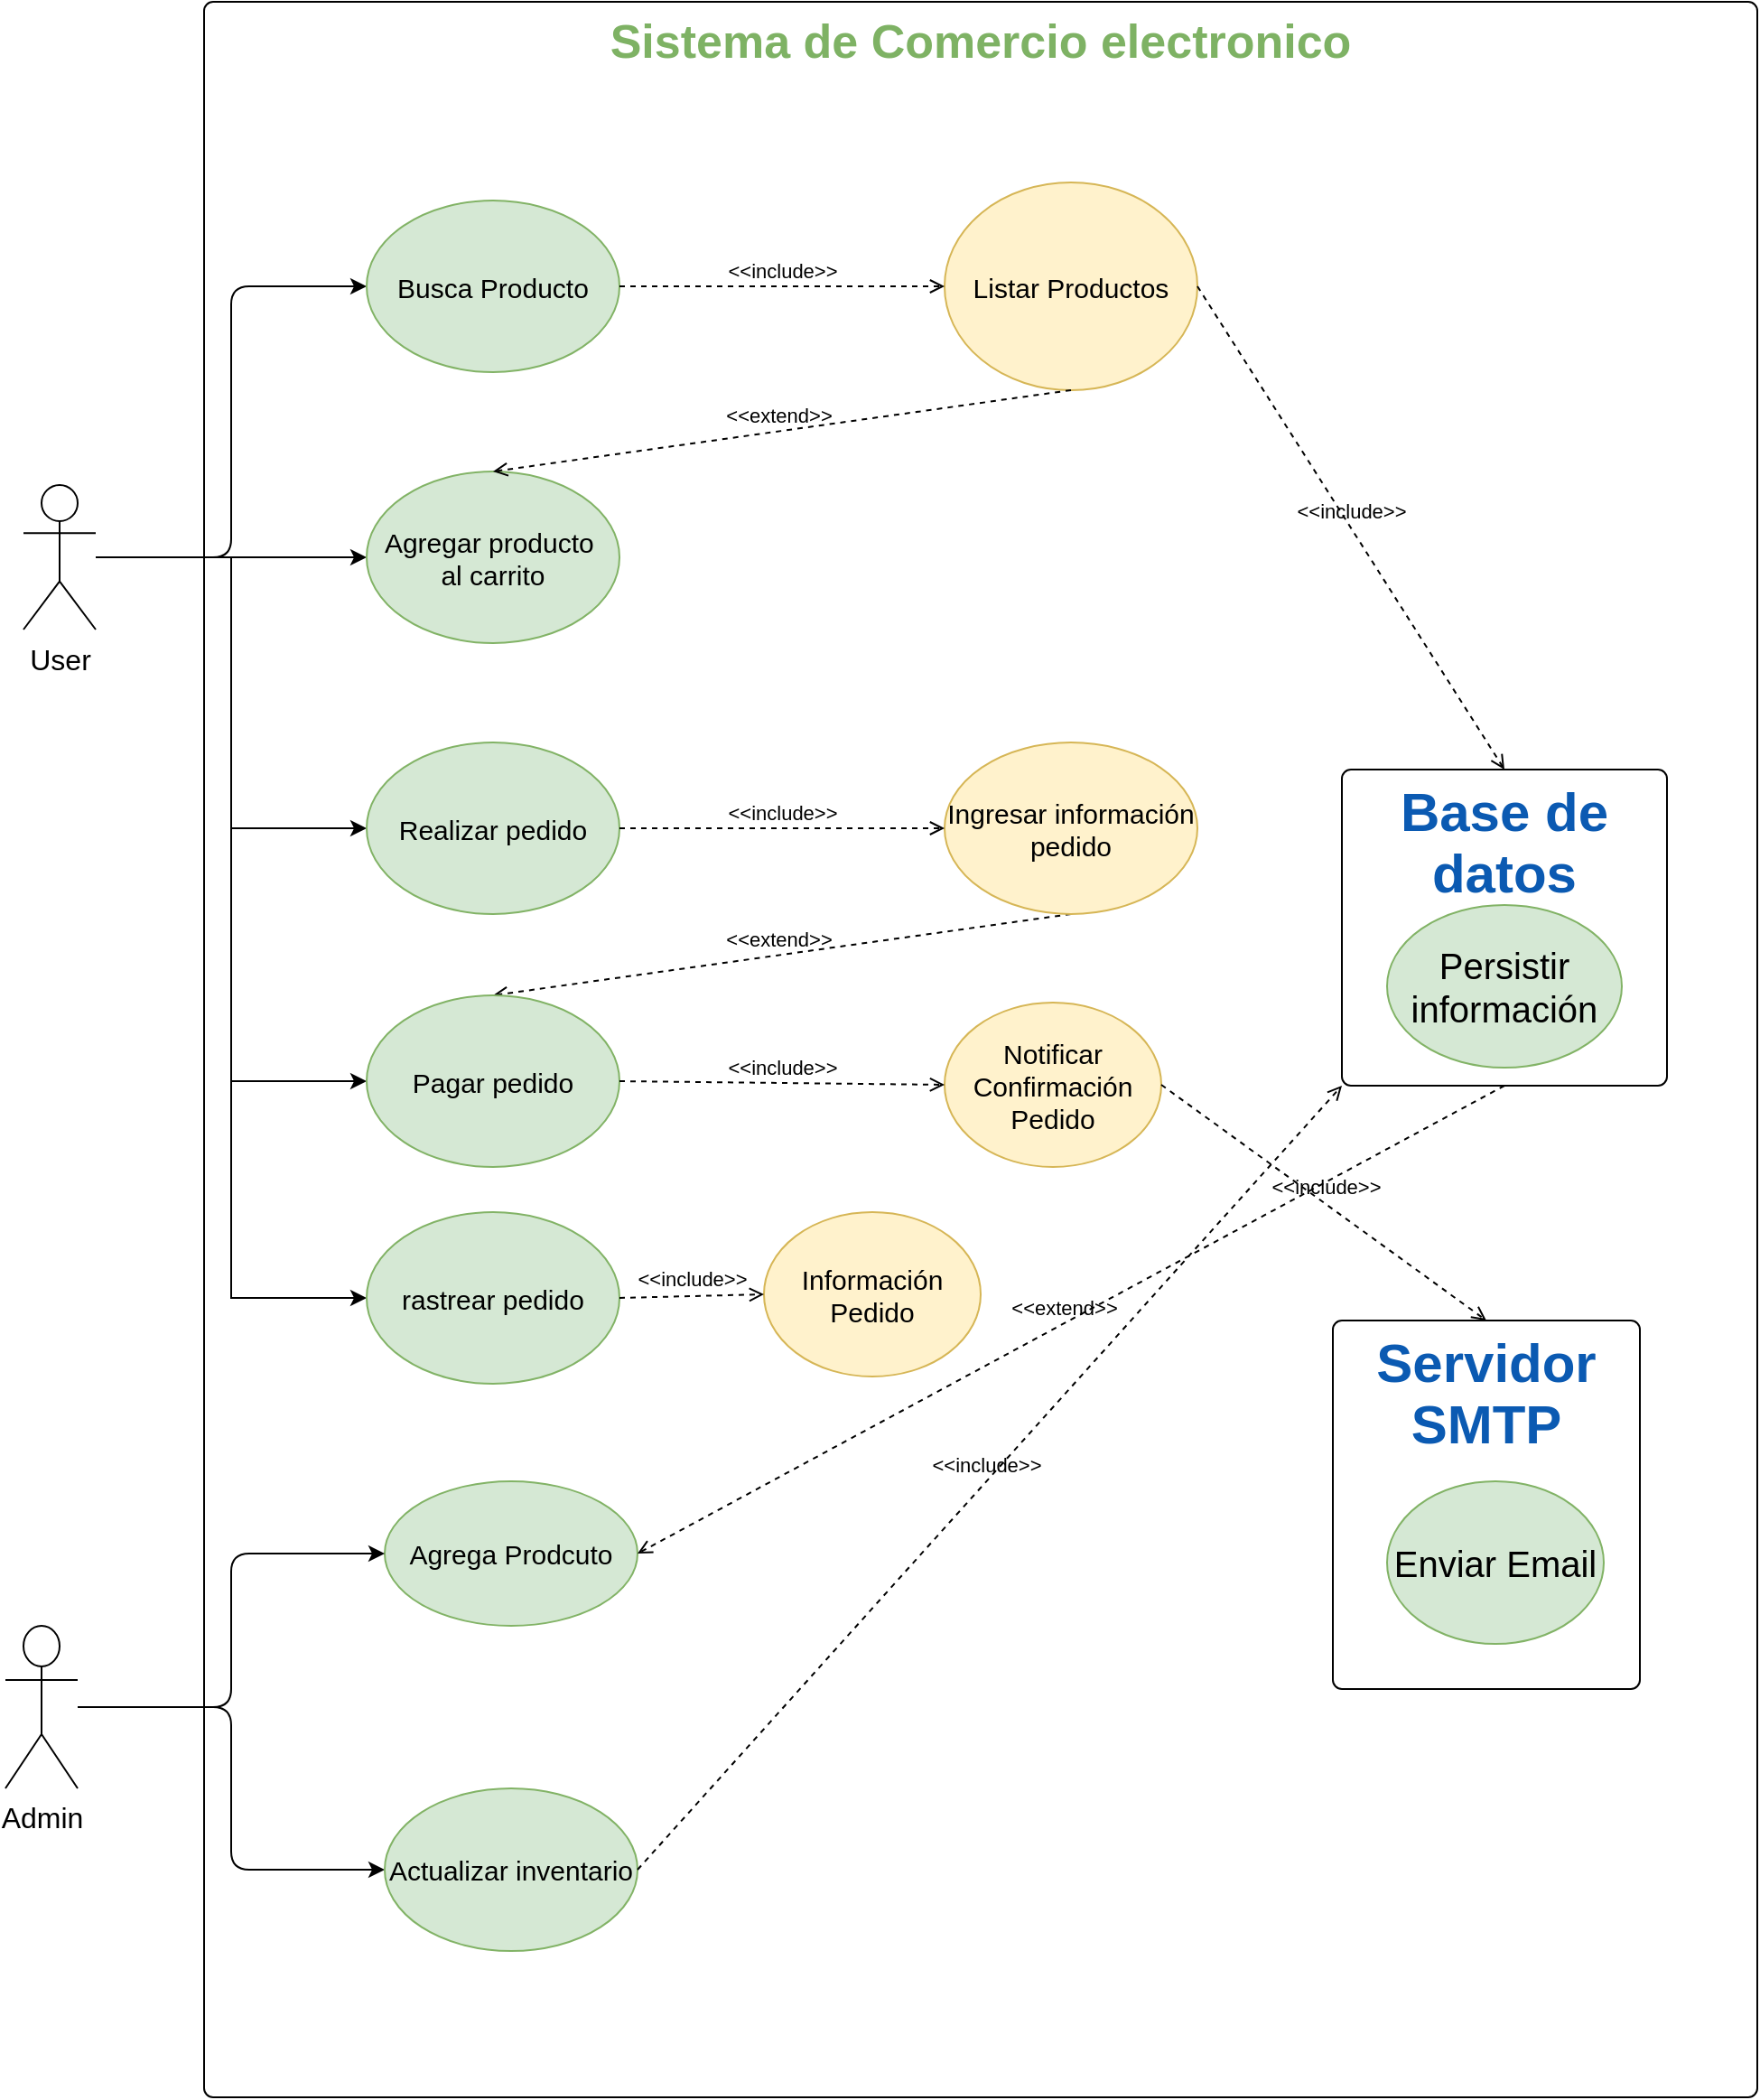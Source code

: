 <mxfile version="24.7.2" type="github" pages="5">
  <diagram name="CasosDeUso" id="_vbzr5Kd7z9sN0g9LfQD">
    <mxGraphModel dx="1912" dy="1048" grid="1" gridSize="10" guides="1" tooltips="1" connect="1" arrows="1" fold="1" page="1" pageScale="1" pageWidth="827" pageHeight="1169" math="0" shadow="0">
      <root>
        <mxCell id="0" />
        <mxCell id="1" parent="0" />
        <mxCell id="k2CDUUcYO9FyMu7pOxy_-3" value="&lt;p style=&quot;margin: 0px; font-variant-numeric: normal; font-variant-east-asian: normal; font-variant-alternates: normal; font-kerning: auto; font-optical-sizing: auto; font-feature-settings: normal; font-variation-settings: normal; font-variant-position: normal; font-stretch: normal; line-height: normal; -webkit-text-stroke-color: rgb(0, 0, 0);&quot; class=&quot;p1&quot;&gt;&lt;span style=&quot;font-variant-ligatures: no-common-ligatures;&quot; class=&quot;s1&quot;&gt;&lt;b style=&quot;&quot;&gt;&lt;font color=&quot;#7eb264&quot; style=&quot;font-size: 26px;&quot;&gt;Sistema de Comercio electronico&lt;/font&gt;&lt;/b&gt;&lt;/span&gt;&lt;/p&gt;" style="html=1;align=center;verticalAlign=top;rounded=1;absoluteArcSize=1;arcSize=10;dashed=0;whiteSpace=wrap;labelBackgroundColor=none;labelBorderColor=none;" vertex="1" parent="1">
          <mxGeometry x="150" y="60" width="860" height="1160" as="geometry" />
        </mxCell>
        <mxCell id="k2CDUUcYO9FyMu7pOxy_-4" style="edgeStyle=orthogonalEdgeStyle;rounded=1;orthogonalLoop=1;jettySize=auto;html=1;entryX=0;entryY=0.5;entryDx=0;entryDy=0;labelBackgroundColor=none;fontColor=default;" edge="1" parent="1" source="k2CDUUcYO9FyMu7pOxy_-6" target="k2CDUUcYO9FyMu7pOxy_-11">
          <mxGeometry relative="1" as="geometry" />
        </mxCell>
        <mxCell id="k2CDUUcYO9FyMu7pOxy_-40" style="edgeStyle=orthogonalEdgeStyle;rounded=0;orthogonalLoop=1;jettySize=auto;html=1;entryX=0;entryY=0.5;entryDx=0;entryDy=0;" edge="1" parent="1" source="k2CDUUcYO9FyMu7pOxy_-6" target="k2CDUUcYO9FyMu7pOxy_-28">
          <mxGeometry relative="1" as="geometry" />
        </mxCell>
        <mxCell id="k2CDUUcYO9FyMu7pOxy_-41" style="edgeStyle=orthogonalEdgeStyle;rounded=0;orthogonalLoop=1;jettySize=auto;html=1;entryX=0;entryY=0.5;entryDx=0;entryDy=0;" edge="1" parent="1" source="k2CDUUcYO9FyMu7pOxy_-6" target="k2CDUUcYO9FyMu7pOxy_-36">
          <mxGeometry relative="1" as="geometry" />
        </mxCell>
        <mxCell id="k2CDUUcYO9FyMu7pOxy_-44" style="edgeStyle=orthogonalEdgeStyle;rounded=0;orthogonalLoop=1;jettySize=auto;html=1;entryX=0;entryY=0.5;entryDx=0;entryDy=0;" edge="1" parent="1" source="k2CDUUcYO9FyMu7pOxy_-6" target="k2CDUUcYO9FyMu7pOxy_-43">
          <mxGeometry relative="1" as="geometry" />
        </mxCell>
        <mxCell id="k2CDUUcYO9FyMu7pOxy_-49" style="edgeStyle=orthogonalEdgeStyle;rounded=0;orthogonalLoop=1;jettySize=auto;html=1;entryX=0;entryY=0.5;entryDx=0;entryDy=0;" edge="1" parent="1" source="k2CDUUcYO9FyMu7pOxy_-6" target="k2CDUUcYO9FyMu7pOxy_-47">
          <mxGeometry relative="1" as="geometry" />
        </mxCell>
        <mxCell id="k2CDUUcYO9FyMu7pOxy_-6" value="User" style="shape=umlActor;verticalLabelPosition=bottom;verticalAlign=top;html=1;fontSize=16;labelBackgroundColor=none;rounded=1;" vertex="1" parent="1">
          <mxGeometry x="50" y="327.5" width="40" height="80" as="geometry" />
        </mxCell>
        <mxCell id="k2CDUUcYO9FyMu7pOxy_-7" value="Agrega Prodcuto" style="ellipse;whiteSpace=wrap;html=1;fontSize=15;labelBackgroundColor=none;rounded=1;fillColor=#d5e8d4;strokeColor=#82b366;" vertex="1" parent="1">
          <mxGeometry x="250" y="879" width="140" height="80" as="geometry" />
        </mxCell>
        <mxCell id="k2CDUUcYO9FyMu7pOxy_-8" style="edgeStyle=orthogonalEdgeStyle;rounded=1;orthogonalLoop=1;jettySize=auto;html=1;entryX=0;entryY=0.5;entryDx=0;entryDy=0;labelBackgroundColor=none;fontColor=default;" edge="1" parent="1" source="k2CDUUcYO9FyMu7pOxy_-10" target="k2CDUUcYO9FyMu7pOxy_-7">
          <mxGeometry relative="1" as="geometry">
            <mxPoint x="240" y="910" as="targetPoint" />
          </mxGeometry>
        </mxCell>
        <mxCell id="k2CDUUcYO9FyMu7pOxy_-9" style="edgeStyle=orthogonalEdgeStyle;rounded=1;orthogonalLoop=1;jettySize=auto;html=1;entryX=0;entryY=0.5;entryDx=0;entryDy=0;labelBackgroundColor=none;fontColor=default;" edge="1" parent="1" source="k2CDUUcYO9FyMu7pOxy_-10" target="k2CDUUcYO9FyMu7pOxy_-15">
          <mxGeometry relative="1" as="geometry" />
        </mxCell>
        <mxCell id="k2CDUUcYO9FyMu7pOxy_-10" value="Admin" style="shape=umlActor;verticalLabelPosition=bottom;verticalAlign=top;html=1;fontSize=16;labelBackgroundColor=none;rounded=1;" vertex="1" parent="1">
          <mxGeometry x="40" y="959" width="40" height="90" as="geometry" />
        </mxCell>
        <mxCell id="k2CDUUcYO9FyMu7pOxy_-11" value="Busca Producto" style="ellipse;whiteSpace=wrap;html=1;fontSize=15;labelBackgroundColor=none;rounded=1;fillColor=#d5e8d4;strokeColor=#82b366;" vertex="1" parent="1">
          <mxGeometry x="240" y="170" width="140" height="95" as="geometry" />
        </mxCell>
        <mxCell id="k2CDUUcYO9FyMu7pOxy_-13" value="Listar Productos" style="ellipse;whiteSpace=wrap;html=1;fontSize=15;labelBackgroundColor=none;rounded=1;fillColor=#fff2cc;strokeColor=#d6b656;" vertex="1" parent="1">
          <mxGeometry x="560" y="160" width="140" height="115" as="geometry" />
        </mxCell>
        <mxCell id="k2CDUUcYO9FyMu7pOxy_-14" value="&amp;lt;&amp;lt;include&amp;gt;&amp;gt;" style="html=1;verticalAlign=bottom;labelBackgroundColor=none;endArrow=open;endFill=0;dashed=1;rounded=1;exitX=1;exitY=0.5;exitDx=0;exitDy=0;entryX=0;entryY=0.5;entryDx=0;entryDy=0;fontColor=default;" edge="1" parent="1" source="k2CDUUcYO9FyMu7pOxy_-11" target="k2CDUUcYO9FyMu7pOxy_-13">
          <mxGeometry width="160" relative="1" as="geometry">
            <mxPoint x="380" y="350" as="sourcePoint" />
            <mxPoint x="540" y="350" as="targetPoint" />
            <mxPoint as="offset" />
          </mxGeometry>
        </mxCell>
        <mxCell id="k2CDUUcYO9FyMu7pOxy_-15" value="Actualizar inventario" style="ellipse;whiteSpace=wrap;html=1;fontSize=15;labelBackgroundColor=none;rounded=1;fillColor=#d5e8d4;strokeColor=#82b366;" vertex="1" parent="1">
          <mxGeometry x="250" y="1049" width="140" height="90" as="geometry" />
        </mxCell>
        <mxCell id="k2CDUUcYO9FyMu7pOxy_-17" value="&amp;lt;&amp;lt;include&amp;gt;&amp;gt;" style="html=1;verticalAlign=bottom;labelBackgroundColor=none;endArrow=open;endFill=0;dashed=1;rounded=1;exitX=1;exitY=0.5;exitDx=0;exitDy=0;entryX=0;entryY=1;entryDx=0;entryDy=0;fontColor=default;" edge="1" parent="1" source="k2CDUUcYO9FyMu7pOxy_-15" target="k2CDUUcYO9FyMu7pOxy_-24">
          <mxGeometry x="-0.01" width="160" relative="1" as="geometry">
            <mxPoint x="400" y="679" as="sourcePoint" />
            <mxPoint x="530" y="1094" as="targetPoint" />
            <mxPoint as="offset" />
          </mxGeometry>
        </mxCell>
        <mxCell id="k2CDUUcYO9FyMu7pOxy_-18" value="Notificar Confirmación&lt;br&gt;Pedido" style="ellipse;whiteSpace=wrap;html=1;fontSize=15;labelBackgroundColor=none;rounded=1;fillColor=#fff2cc;strokeColor=#d6b656;" vertex="1" parent="1">
          <mxGeometry x="560" y="614" width="120" height="91" as="geometry" />
        </mxCell>
        <mxCell id="k2CDUUcYO9FyMu7pOxy_-19" value="&lt;div&gt;&lt;br class=&quot;Apple-interchange-newline&quot;&gt;&lt;br&gt;&lt;/div&gt;&amp;lt;&amp;lt;extend&amp;gt;&amp;gt;" style="html=1;verticalAlign=bottom;labelBackgroundColor=none;endArrow=open;endFill=0;dashed=1;rounded=1;exitX=0.5;exitY=1;exitDx=0;exitDy=0;entryX=0.5;entryY=0;entryDx=0;entryDy=0;fontColor=default;" edge="1" parent="1" source="k2CDUUcYO9FyMu7pOxy_-31" target="k2CDUUcYO9FyMu7pOxy_-43">
          <mxGeometry x="0.015" width="160" relative="1" as="geometry">
            <mxPoint x="400" y="270" as="sourcePoint" />
            <mxPoint x="510" y="270" as="targetPoint" />
            <mxPoint as="offset" />
          </mxGeometry>
        </mxCell>
        <mxCell id="k2CDUUcYO9FyMu7pOxy_-24" value="&lt;p style=&quot;margin: 0px; font-variant-numeric: normal; font-variant-east-asian: normal; font-variant-alternates: normal; font-kerning: auto; font-optical-sizing: auto; font-feature-settings: normal; font-variation-settings: normal; font-variant-position: normal; font-stretch: normal; line-height: normal; color: rgb(11, 90, 178); -webkit-text-stroke-color: rgb(0, 0, 0);&quot; class=&quot;p1&quot;&gt;&lt;span style=&quot;font-size: 30px; font-variant-ligatures: no-common-ligatures;&quot;&gt;&lt;b&gt;Base de datos&lt;/b&gt;&lt;/span&gt;&lt;/p&gt;" style="html=1;align=center;verticalAlign=top;rounded=1;absoluteArcSize=1;arcSize=10;dashed=0;whiteSpace=wrap;labelBackgroundColor=none;labelBorderColor=none;" vertex="1" parent="1">
          <mxGeometry x="780" y="485" width="180" height="175" as="geometry" />
        </mxCell>
        <mxCell id="k2CDUUcYO9FyMu7pOxy_-27" value="Persistir información" style="ellipse;whiteSpace=wrap;html=1;fontSize=20;labelBackgroundColor=none;rounded=1;fillColor=#d5e8d4;strokeColor=#82b366;" vertex="1" parent="1">
          <mxGeometry x="805" y="560" width="130" height="90" as="geometry" />
        </mxCell>
        <mxCell id="k2CDUUcYO9FyMu7pOxy_-28" value="Agregar producto&amp;nbsp;&lt;br&gt;al carrito" style="ellipse;whiteSpace=wrap;html=1;fontSize=15;labelBackgroundColor=none;rounded=1;fillColor=#d5e8d4;strokeColor=#82b366;" vertex="1" parent="1">
          <mxGeometry x="240" y="320" width="140" height="95" as="geometry" />
        </mxCell>
        <mxCell id="k2CDUUcYO9FyMu7pOxy_-31" value="Ingresar información pedido" style="ellipse;whiteSpace=wrap;html=1;fontSize=15;labelBackgroundColor=none;rounded=1;fillColor=#fff2cc;strokeColor=#d6b656;" vertex="1" parent="1">
          <mxGeometry x="560" y="470" width="140" height="95" as="geometry" />
        </mxCell>
        <mxCell id="k2CDUUcYO9FyMu7pOxy_-36" value="Realizar pedido" style="ellipse;whiteSpace=wrap;html=1;fontSize=15;labelBackgroundColor=none;rounded=1;fillColor=#d5e8d4;strokeColor=#82b366;" vertex="1" parent="1">
          <mxGeometry x="240" y="470" width="140" height="95" as="geometry" />
        </mxCell>
        <mxCell id="k2CDUUcYO9FyMu7pOxy_-37" value="&lt;div&gt;&lt;br&gt;&lt;/div&gt;&lt;div&gt;&lt;br&gt;&lt;/div&gt;&amp;lt;&amp;lt;extend&amp;gt;&amp;gt;" style="html=1;verticalAlign=bottom;labelBackgroundColor=none;endArrow=open;endFill=0;dashed=1;rounded=1;exitX=0.5;exitY=1;exitDx=0;exitDy=0;entryX=0.5;entryY=0;entryDx=0;entryDy=0;fontColor=default;" edge="1" parent="1" source="k2CDUUcYO9FyMu7pOxy_-13" target="k2CDUUcYO9FyMu7pOxy_-28">
          <mxGeometry x="0.015" width="160" relative="1" as="geometry">
            <mxPoint x="1064.33" y="295" as="sourcePoint" />
            <mxPoint x="1064.33" y="190" as="targetPoint" />
            <mxPoint as="offset" />
          </mxGeometry>
        </mxCell>
        <mxCell id="k2CDUUcYO9FyMu7pOxy_-39" value="&amp;lt;&amp;lt;include&amp;gt;&amp;gt;" style="html=1;verticalAlign=bottom;labelBackgroundColor=none;endArrow=open;endFill=0;dashed=1;rounded=1;exitX=1;exitY=0.5;exitDx=0;exitDy=0;entryX=0;entryY=0.5;entryDx=0;entryDy=0;fontColor=default;" edge="1" parent="1" source="k2CDUUcYO9FyMu7pOxy_-36" target="k2CDUUcYO9FyMu7pOxy_-31">
          <mxGeometry width="160" relative="1" as="geometry">
            <mxPoint x="414" y="350" as="sourcePoint" />
            <mxPoint x="584" y="350" as="targetPoint" />
            <mxPoint as="offset" />
          </mxGeometry>
        </mxCell>
        <mxCell id="k2CDUUcYO9FyMu7pOxy_-43" value="Pagar pedido" style="ellipse;whiteSpace=wrap;html=1;fontSize=15;labelBackgroundColor=none;rounded=1;fillColor=#d5e8d4;strokeColor=#82b366;" vertex="1" parent="1">
          <mxGeometry x="240" y="610" width="140" height="95" as="geometry" />
        </mxCell>
        <mxCell id="k2CDUUcYO9FyMu7pOxy_-46" value="&amp;lt;&amp;lt;include&amp;gt;&amp;gt;" style="html=1;verticalAlign=bottom;labelBackgroundColor=none;endArrow=open;endFill=0;dashed=1;rounded=1;exitX=1;exitY=0.5;exitDx=0;exitDy=0;fontColor=default;entryX=0;entryY=0.5;entryDx=0;entryDy=0;" edge="1" parent="1" source="k2CDUUcYO9FyMu7pOxy_-43" target="k2CDUUcYO9FyMu7pOxy_-18">
          <mxGeometry x="0.007" width="160" relative="1" as="geometry">
            <mxPoint x="390" y="528" as="sourcePoint" />
            <mxPoint x="570" y="528" as="targetPoint" />
            <mxPoint as="offset" />
          </mxGeometry>
        </mxCell>
        <mxCell id="k2CDUUcYO9FyMu7pOxy_-47" value="rastrear pedido" style="ellipse;whiteSpace=wrap;html=1;fontSize=15;labelBackgroundColor=none;rounded=1;fillColor=#d5e8d4;strokeColor=#82b366;" vertex="1" parent="1">
          <mxGeometry x="240" y="730" width="140" height="95" as="geometry" />
        </mxCell>
        <mxCell id="k2CDUUcYO9FyMu7pOxy_-51" value="&lt;div&gt;&lt;br class=&quot;Apple-interchange-newline&quot;&gt;&lt;br&gt;&lt;/div&gt;&amp;lt;&amp;lt;extend&amp;gt;&amp;gt;" style="html=1;verticalAlign=bottom;labelBackgroundColor=none;endArrow=open;endFill=0;dashed=1;rounded=1;exitX=0.5;exitY=1;exitDx=0;exitDy=0;entryX=1;entryY=0.5;entryDx=0;entryDy=0;fontColor=default;" edge="1" parent="1" source="k2CDUUcYO9FyMu7pOxy_-24" target="k2CDUUcYO9FyMu7pOxy_-7">
          <mxGeometry x="0.015" width="160" relative="1" as="geometry">
            <mxPoint x="640" y="575" as="sourcePoint" />
            <mxPoint x="320" y="620" as="targetPoint" />
            <mxPoint as="offset" />
          </mxGeometry>
        </mxCell>
        <mxCell id="k2CDUUcYO9FyMu7pOxy_-52" value="&amp;lt;&amp;lt;include&amp;gt;&amp;gt;" style="html=1;verticalAlign=bottom;labelBackgroundColor=none;endArrow=open;endFill=0;dashed=1;rounded=1;exitX=1;exitY=0.5;exitDx=0;exitDy=0;entryX=0.5;entryY=0;entryDx=0;entryDy=0;fontColor=default;" edge="1" parent="1" source="k2CDUUcYO9FyMu7pOxy_-13" target="k2CDUUcYO9FyMu7pOxy_-24">
          <mxGeometry width="160" relative="1" as="geometry">
            <mxPoint x="390" y="228" as="sourcePoint" />
            <mxPoint x="570" y="228" as="targetPoint" />
            <mxPoint as="offset" />
          </mxGeometry>
        </mxCell>
        <mxCell id="k2CDUUcYO9FyMu7pOxy_-53" value="&lt;p style=&quot;margin: 0px; font-variant-numeric: normal; font-variant-east-asian: normal; font-variant-alternates: normal; font-kerning: auto; font-optical-sizing: auto; font-feature-settings: normal; font-variation-settings: normal; font-variant-position: normal; font-stretch: normal; line-height: normal; color: rgb(11, 90, 178); -webkit-text-stroke-color: rgb(0, 0, 0);&quot; class=&quot;p1&quot;&gt;&lt;span style=&quot;font-variant-ligatures: no-common-ligatures;&quot; class=&quot;s1&quot;&gt;&lt;b style=&quot;&quot;&gt;&lt;font style=&quot;font-size: 30px;&quot;&gt;Servidor SMTP&lt;/font&gt;&lt;/b&gt;&lt;/span&gt;&lt;/p&gt;" style="html=1;align=center;verticalAlign=top;rounded=1;absoluteArcSize=1;arcSize=10;dashed=0;whiteSpace=wrap;labelBackgroundColor=none;labelBorderColor=none;" vertex="1" parent="1">
          <mxGeometry x="775" y="790" width="170" height="204" as="geometry" />
        </mxCell>
        <mxCell id="k2CDUUcYO9FyMu7pOxy_-54" value="Enviar Email" style="ellipse;whiteSpace=wrap;html=1;fontSize=20;labelBackgroundColor=none;rounded=1;fillColor=#d5e8d4;strokeColor=#82b366;" vertex="1" parent="1">
          <mxGeometry x="805" y="879" width="120" height="90" as="geometry" />
        </mxCell>
        <mxCell id="k2CDUUcYO9FyMu7pOxy_-55" value="&amp;lt;&amp;lt;include&amp;gt;&amp;gt;" style="html=1;verticalAlign=bottom;labelBackgroundColor=none;endArrow=open;endFill=0;dashed=1;rounded=1;exitX=1;exitY=0.5;exitDx=0;exitDy=0;fontColor=default;entryX=0.5;entryY=0;entryDx=0;entryDy=0;" edge="1" parent="1" source="k2CDUUcYO9FyMu7pOxy_-18" target="k2CDUUcYO9FyMu7pOxy_-53">
          <mxGeometry x="0.007" width="160" relative="1" as="geometry">
            <mxPoint x="390" y="668" as="sourcePoint" />
            <mxPoint x="570" y="670" as="targetPoint" />
            <mxPoint as="offset" />
          </mxGeometry>
        </mxCell>
        <mxCell id="k2CDUUcYO9FyMu7pOxy_-56" value="Información&lt;br&gt;Pedido" style="ellipse;whiteSpace=wrap;html=1;fontSize=15;labelBackgroundColor=none;rounded=1;fillColor=#fff2cc;strokeColor=#d6b656;" vertex="1" parent="1">
          <mxGeometry x="460" y="730" width="120" height="91" as="geometry" />
        </mxCell>
        <mxCell id="k2CDUUcYO9FyMu7pOxy_-57" value="&amp;lt;&amp;lt;include&amp;gt;&amp;gt;" style="html=1;verticalAlign=bottom;labelBackgroundColor=none;endArrow=open;endFill=0;dashed=1;rounded=1;exitX=1;exitY=0.5;exitDx=0;exitDy=0;fontColor=default;entryX=0;entryY=0.5;entryDx=0;entryDy=0;" edge="1" parent="1" source="k2CDUUcYO9FyMu7pOxy_-47" target="k2CDUUcYO9FyMu7pOxy_-56">
          <mxGeometry x="0.007" width="160" relative="1" as="geometry">
            <mxPoint x="390" y="668" as="sourcePoint" />
            <mxPoint x="570" y="670" as="targetPoint" />
            <mxPoint as="offset" />
          </mxGeometry>
        </mxCell>
      </root>
    </mxGraphModel>
  </diagram>
  <diagram id="YMNvAfHQ-b0e4ciff7AH" name="secuencia">
    <mxGraphModel grid="1" page="1" gridSize="10" guides="1" tooltips="1" connect="1" arrows="1" fold="1" pageScale="1" pageWidth="827" pageHeight="1169" math="0" shadow="0">
      <root>
        <mxCell id="0" />
        <mxCell id="1" parent="0" />
        <mxCell id="i5TWE05fCdMBt4e9XwNg-1" value="Usuario" style="shape=umlLifeline;perimeter=lifelinePerimeter;whiteSpace=wrap;html=1;container=0;dropTarget=0;collapsible=0;recursiveResize=0;outlineConnect=0;portConstraint=eastwest;newEdgeStyle={&quot;edgeStyle&quot;:&quot;elbowEdgeStyle&quot;,&quot;elbow&quot;:&quot;vertical&quot;,&quot;curved&quot;:0,&quot;rounded&quot;:0};" vertex="1" parent="1">
          <mxGeometry x="150" y="160" width="100" height="640" as="geometry" />
        </mxCell>
        <mxCell id="i5TWE05fCdMBt4e9XwNg-2" value="" style="html=1;points=[];perimeter=orthogonalPerimeter;outlineConnect=0;targetShapes=umlLifeline;portConstraint=eastwest;newEdgeStyle={&quot;edgeStyle&quot;:&quot;elbowEdgeStyle&quot;,&quot;elbow&quot;:&quot;vertical&quot;,&quot;curved&quot;:0,&quot;rounded&quot;:0};" vertex="1" parent="i5TWE05fCdMBt4e9XwNg-1">
          <mxGeometry x="45" y="70" width="10" height="410" as="geometry" />
        </mxCell>
        <mxCell id="i5TWE05fCdMBt4e9XwNg-3" value="" style="html=1;verticalAlign=bottom;startArrow=oval;endArrow=block;startSize=8;edgeStyle=elbowEdgeStyle;elbow=vertical;curved=0;rounded=0;" edge="1" parent="i5TWE05fCdMBt4e9XwNg-1" target="i5TWE05fCdMBt4e9XwNg-2">
          <mxGeometry relative="1" as="geometry">
            <mxPoint x="-15" y="70" as="sourcePoint" />
          </mxGeometry>
        </mxCell>
        <mxCell id="i5TWE05fCdMBt4e9XwNg-7" value="&lt;b style=&quot;forced-color-adjust: none; color: rgb(11, 90, 178); font-family: Helvetica; font-size: 12px; font-style: normal; font-variant-ligatures: no-common-ligatures; font-variant-caps: normal; letter-spacing: normal; orphans: 2; text-align: center; text-indent: 0px; text-transform: none; widows: 2; word-spacing: 0px; -webkit-text-stroke: 0px rgb(0, 0, 0); white-space: normal; background-color: rgb(251, 251, 251); text-decoration-thickness: initial; text-decoration-style: initial; text-decoration-color: initial;&quot;&gt;&lt;font style=&quot;forced-color-adjust: none; font-size: 30px;&quot;&gt;Sistema de Comercio Electrónico&lt;/font&gt;&lt;/b&gt;&lt;div style=&quot;text-align: center;&quot;&gt;&lt;font color=&quot;#0b5ab2&quot;&gt;&lt;span style=&quot;font-size: 30px; font-variant-ligatures: no-common-ligatures;&quot;&gt;&lt;b&gt;Diagrama de secuencia&lt;/b&gt;&lt;/span&gt;&lt;/font&gt;&lt;/div&gt;" style="text;whiteSpace=wrap;html=1;" vertex="1" parent="1">
          <mxGeometry x="340" y="20" width="510" height="60" as="geometry" />
        </mxCell>
        <mxCell id="i5TWE05fCdMBt4e9XwNg-8" value="Sistema E-commerce" style="shape=umlLifeline;perimeter=lifelinePerimeter;whiteSpace=wrap;html=1;container=0;dropTarget=0;collapsible=0;recursiveResize=0;outlineConnect=0;portConstraint=eastwest;newEdgeStyle={&quot;edgeStyle&quot;:&quot;elbowEdgeStyle&quot;,&quot;elbow&quot;:&quot;vertical&quot;,&quot;curved&quot;:0,&quot;rounded&quot;:0};" vertex="1" parent="1">
          <mxGeometry x="510" y="160" width="100" height="640" as="geometry" />
        </mxCell>
        <mxCell id="i5TWE05fCdMBt4e9XwNg-9" value="" style="html=1;points=[];perimeter=orthogonalPerimeter;outlineConnect=0;targetShapes=umlLifeline;portConstraint=eastwest;newEdgeStyle={&quot;edgeStyle&quot;:&quot;elbowEdgeStyle&quot;,&quot;elbow&quot;:&quot;vertical&quot;,&quot;curved&quot;:0,&quot;rounded&quot;:0};" vertex="1" parent="i5TWE05fCdMBt4e9XwNg-8">
          <mxGeometry x="45" y="80" width="10" height="510" as="geometry" />
        </mxCell>
        <mxCell id="i5TWE05fCdMBt4e9XwNg-14" value="BD" style="shape=umlLifeline;perimeter=lifelinePerimeter;whiteSpace=wrap;html=1;container=0;dropTarget=0;collapsible=0;recursiveResize=0;outlineConnect=0;portConstraint=eastwest;newEdgeStyle={&quot;edgeStyle&quot;:&quot;elbowEdgeStyle&quot;,&quot;elbow&quot;:&quot;vertical&quot;,&quot;curved&quot;:0,&quot;rounded&quot;:0};" vertex="1" parent="1">
          <mxGeometry x="660" y="160" width="100" height="640" as="geometry" />
        </mxCell>
        <mxCell id="i5TWE05fCdMBt4e9XwNg-15" value="" style="html=1;points=[];perimeter=orthogonalPerimeter;outlineConnect=0;targetShapes=umlLifeline;portConstraint=eastwest;newEdgeStyle={&quot;edgeStyle&quot;:&quot;elbowEdgeStyle&quot;,&quot;elbow&quot;:&quot;vertical&quot;,&quot;curved&quot;:0,&quot;rounded&quot;:0};" vertex="1" parent="i5TWE05fCdMBt4e9XwNg-14">
          <mxGeometry x="45" y="80" width="10" height="510" as="geometry" />
        </mxCell>
        <mxCell id="i5TWE05fCdMBt4e9XwNg-20" value="Email Service" style="shape=umlLifeline;perimeter=lifelinePerimeter;whiteSpace=wrap;html=1;container=0;dropTarget=0;collapsible=0;recursiveResize=0;outlineConnect=0;portConstraint=eastwest;newEdgeStyle={&quot;edgeStyle&quot;:&quot;elbowEdgeStyle&quot;,&quot;elbow&quot;:&quot;vertical&quot;,&quot;curved&quot;:0,&quot;rounded&quot;:0};" vertex="1" parent="1">
          <mxGeometry x="840" y="160" width="100" height="600" as="geometry" />
        </mxCell>
        <mxCell id="i5TWE05fCdMBt4e9XwNg-21" value="" style="html=1;points=[];perimeter=orthogonalPerimeter;outlineConnect=0;targetShapes=umlLifeline;portConstraint=eastwest;newEdgeStyle={&quot;edgeStyle&quot;:&quot;elbowEdgeStyle&quot;,&quot;elbow&quot;:&quot;vertical&quot;,&quot;curved&quot;:0,&quot;rounded&quot;:0};" vertex="1" parent="i5TWE05fCdMBt4e9XwNg-20">
          <mxGeometry x="45" y="80" width="10" height="520" as="geometry" />
        </mxCell>
        <mxCell id="i5TWE05fCdMBt4e9XwNg-27" value="Consulta Producto" style="html=1;verticalAlign=bottom;endArrow=block;edgeStyle=elbowEdgeStyle;elbow=horizontal;curved=0;rounded=0;" edge="1" parent="1" source="i5TWE05fCdMBt4e9XwNg-9" target="i5TWE05fCdMBt4e9XwNg-15">
          <mxGeometry relative="1" as="geometry">
            <mxPoint x="580.001" y="300" as="sourcePoint" />
            <Array as="points">
              <mxPoint x="650.27" y="300" />
            </Array>
            <mxPoint as="offset" />
            <mxPoint x="1020.27" y="300" as="targetPoint" />
          </mxGeometry>
        </mxCell>
        <mxCell id="i5TWE05fCdMBt4e9XwNg-28" value="Información Producto" style="html=1;verticalAlign=bottom;endArrow=open;dashed=1;endSize=8;edgeStyle=elbowEdgeStyle;elbow=vertical;curved=0;rounded=0;" edge="1" parent="1" source="i5TWE05fCdMBt4e9XwNg-15" target="i5TWE05fCdMBt4e9XwNg-9">
          <mxGeometry relative="1" as="geometry">
            <mxPoint x="375" y="350" as="targetPoint" />
            <Array as="points">
              <mxPoint x="580" y="350" />
            </Array>
            <mxPoint x="705" y="350" as="sourcePoint" />
            <mxPoint as="offset" />
          </mxGeometry>
        </mxCell>
        <mxCell id="i5TWE05fCdMBt4e9XwNg-37" value="Admin E-commerce" style="shape=umlLifeline;perimeter=lifelinePerimeter;whiteSpace=wrap;html=1;container=0;dropTarget=0;collapsible=0;recursiveResize=0;outlineConnect=0;portConstraint=eastwest;newEdgeStyle={&quot;edgeStyle&quot;:&quot;elbowEdgeStyle&quot;,&quot;elbow&quot;:&quot;vertical&quot;,&quot;curved&quot;:0,&quot;rounded&quot;:0};" vertex="1" parent="1">
          <mxGeometry x="320" y="160" width="100" height="630" as="geometry" />
        </mxCell>
        <mxCell id="i5TWE05fCdMBt4e9XwNg-44" value="" style="html=1;points=[];perimeter=orthogonalPerimeter;outlineConnect=0;targetShapes=umlLifeline;portConstraint=eastwest;newEdgeStyle={&quot;edgeStyle&quot;:&quot;elbowEdgeStyle&quot;,&quot;elbow&quot;:&quot;vertical&quot;,&quot;curved&quot;:0,&quot;rounded&quot;:0};" vertex="1" parent="i5TWE05fCdMBt4e9XwNg-37">
          <mxGeometry x="45" y="460" width="10" height="140" as="geometry" />
        </mxCell>
        <mxCell id="i5TWE05fCdMBt4e9XwNg-6" value="Buscar producto" style="html=1;verticalAlign=bottom;endArrow=block;edgeStyle=elbowEdgeStyle;elbow=horizontal;curved=0;rounded=0;" edge="1" parent="1" source="i5TWE05fCdMBt4e9XwNg-2" target="i5TWE05fCdMBt4e9XwNg-9">
          <mxGeometry x="0.002" relative="1" as="geometry">
            <mxPoint x="275" y="260" as="sourcePoint" />
            <Array as="points">
              <mxPoint x="260" y="250" />
            </Array>
            <mxPoint as="offset" />
            <mxPoint x="365" y="250" as="targetPoint" />
          </mxGeometry>
        </mxCell>
        <mxCell id="i5TWE05fCdMBt4e9XwNg-29" value="Agregar producto a carrito" style="html=1;verticalAlign=bottom;endArrow=block;edgeStyle=elbowEdgeStyle;elbow=horizontal;curved=0;rounded=0;" edge="1" parent="1" target="i5TWE05fCdMBt4e9XwNg-9">
          <mxGeometry x="0.002" relative="1" as="geometry">
            <mxPoint x="200" y="400" as="sourcePoint" />
            <Array as="points">
              <mxPoint x="255" y="400" />
            </Array>
            <mxPoint as="offset" />
            <mxPoint x="550" y="400" as="targetPoint" />
          </mxGeometry>
        </mxCell>
        <mxCell id="i5TWE05fCdMBt4e9XwNg-30" value="Lista características producto" style="html=1;verticalAlign=bottom;endArrow=open;dashed=1;endSize=8;edgeStyle=elbowEdgeStyle;elbow=vertical;curved=0;rounded=0;" edge="1" parent="1" source="i5TWE05fCdMBt4e9XwNg-9" target="i5TWE05fCdMBt4e9XwNg-2">
          <mxGeometry x="0.002" relative="1" as="geometry">
            <mxPoint x="250" y="370" as="targetPoint" />
            <Array as="points">
              <mxPoint x="265" y="370" />
            </Array>
            <mxPoint x="390" y="370" as="sourcePoint" />
            <mxPoint as="offset" />
          </mxGeometry>
        </mxCell>
        <mxCell id="i5TWE05fCdMBt4e9XwNg-33" value="Confirma Producto agregado" style="html=1;verticalAlign=bottom;endArrow=open;dashed=1;endSize=8;edgeStyle=elbowEdgeStyle;elbow=vertical;curved=0;rounded=0;" edge="1" parent="1" source="i5TWE05fCdMBt4e9XwNg-9" target="i5TWE05fCdMBt4e9XwNg-2">
          <mxGeometry x="0.002" relative="1" as="geometry">
            <mxPoint x="400" y="440" as="targetPoint" />
            <Array as="points">
              <mxPoint x="415" y="440" />
            </Array>
            <mxPoint x="540" y="440" as="sourcePoint" />
            <mxPoint as="offset" />
          </mxGeometry>
        </mxCell>
        <mxCell id="i5TWE05fCdMBt4e9XwNg-34" value="Realizar Pedido" style="html=1;verticalAlign=bottom;endArrow=block;edgeStyle=elbowEdgeStyle;elbow=horizontal;curved=0;rounded=0;" edge="1" parent="1">
          <mxGeometry x="0.002" relative="1" as="geometry">
            <mxPoint x="200" y="480" as="sourcePoint" />
            <Array as="points">
              <mxPoint x="255" y="480" />
            </Array>
            <mxPoint as="offset" />
            <mxPoint x="555" y="480" as="targetPoint" />
          </mxGeometry>
        </mxCell>
        <mxCell id="i5TWE05fCdMBt4e9XwNg-35" value="Solicita información para pago y envio" style="html=1;verticalAlign=bottom;endArrow=open;dashed=1;endSize=8;edgeStyle=elbowEdgeStyle;elbow=vertical;curved=0;rounded=0;" edge="1" parent="1" source="i5TWE05fCdMBt4e9XwNg-9" target="i5TWE05fCdMBt4e9XwNg-2">
          <mxGeometry x="0.002" relative="1" as="geometry">
            <mxPoint x="215" y="530" as="targetPoint" />
            <Array as="points">
              <mxPoint x="425" y="530" />
            </Array>
            <mxPoint x="565" y="530" as="sourcePoint" />
            <mxPoint as="offset" />
          </mxGeometry>
        </mxCell>
        <mxCell id="i5TWE05fCdMBt4e9XwNg-36" value="Realizar Pago" style="html=1;verticalAlign=bottom;endArrow=block;edgeStyle=elbowEdgeStyle;elbow=horizontal;curved=0;rounded=0;" edge="1" parent="1" target="i5TWE05fCdMBt4e9XwNg-9">
          <mxGeometry x="0.002" relative="1" as="geometry">
            <mxPoint x="210" y="570" as="sourcePoint" />
            <Array as="points">
              <mxPoint x="265" y="570" />
            </Array>
            <mxPoint as="offset" />
            <mxPoint x="565" y="570" as="targetPoint" />
          </mxGeometry>
        </mxCell>
        <mxCell id="i5TWE05fCdMBt4e9XwNg-39" value="Actualizar inventario" style="html=1;verticalAlign=bottom;endArrow=block;edgeStyle=elbowEdgeStyle;elbow=horizontal;curved=0;rounded=0;" edge="1" parent="1" source="i5TWE05fCdMBt4e9XwNg-44" target="i5TWE05fCdMBt4e9XwNg-9">
          <mxGeometry x="0.003" relative="1" as="geometry">
            <mxPoint x="400" y="640" as="sourcePoint" />
            <Array as="points">
              <mxPoint x="440" y="640" />
            </Array>
            <mxPoint as="offset" />
            <mxPoint x="545" y="640" as="targetPoint" />
          </mxGeometry>
        </mxCell>
        <mxCell id="i5TWE05fCdMBt4e9XwNg-40" value="Actualiza productos" style="html=1;verticalAlign=bottom;endArrow=block;edgeStyle=elbowEdgeStyle;elbow=horizontal;curved=0;rounded=0;" edge="1" parent="1" source="i5TWE05fCdMBt4e9XwNg-9" target="i5TWE05fCdMBt4e9XwNg-15">
          <mxGeometry relative="1" as="geometry">
            <mxPoint x="560" y="660" as="sourcePoint" />
            <Array as="points">
              <mxPoint x="645.27" y="660" />
            </Array>
            <mxPoint as="offset" />
            <mxPoint x="700" y="660" as="targetPoint" />
          </mxGeometry>
        </mxCell>
        <mxCell id="i5TWE05fCdMBt4e9XwNg-41" value="Actualiza Información" style="html=1;verticalAlign=bottom;endArrow=block;edgeStyle=elbowEdgeStyle;elbow=horizontal;curved=0;rounded=0;" edge="1" parent="1" source="i5TWE05fCdMBt4e9XwNg-9" target="i5TWE05fCdMBt4e9XwNg-15">
          <mxGeometry relative="1" as="geometry">
            <mxPoint x="575" y="584" as="sourcePoint" />
            <Array as="points">
              <mxPoint x="660.27" y="584" />
            </Array>
            <mxPoint as="offset" />
            <mxPoint x="715" y="584" as="targetPoint" />
          </mxGeometry>
        </mxCell>
        <mxCell id="i5TWE05fCdMBt4e9XwNg-42" value="Envia confirmación pedido" style="html=1;verticalAlign=bottom;endArrow=block;edgeStyle=elbowEdgeStyle;elbow=horizontal;curved=0;rounded=0;" edge="1" parent="1" source="i5TWE05fCdMBt4e9XwNg-15" target="i5TWE05fCdMBt4e9XwNg-21">
          <mxGeometry x="0.004" relative="1" as="geometry">
            <mxPoint x="760" y="590" as="sourcePoint" />
            <Array as="points">
              <mxPoint x="855.27" y="590" />
            </Array>
            <mxPoint as="offset" />
            <mxPoint x="900" y="590" as="targetPoint" />
          </mxGeometry>
        </mxCell>
        <mxCell id="i5TWE05fCdMBt4e9XwNg-43" value="Recibe confirmacion pedido" style="html=1;verticalAlign=bottom;endArrow=open;dashed=1;endSize=8;edgeStyle=elbowEdgeStyle;elbow=vertical;curved=0;rounded=0;" edge="1" parent="1" source="i5TWE05fCdMBt4e9XwNg-21" target="i5TWE05fCdMBt4e9XwNg-2">
          <mxGeometry x="0.002" relative="1" as="geometry">
            <mxPoint x="530" y="610" as="targetPoint" />
            <Array as="points">
              <mxPoint x="750" y="610" />
            </Array>
            <mxPoint x="880" y="610" as="sourcePoint" />
            <mxPoint as="offset" />
          </mxGeometry>
        </mxCell>
        <mxCell id="i5TWE05fCdMBt4e9XwNg-46" value="Recibe confirmacion actualizacion" style="html=1;verticalAlign=bottom;endArrow=open;dashed=1;endSize=8;edgeStyle=elbowEdgeStyle;elbow=vertical;curved=0;rounded=0;" edge="1" parent="1" source="i5TWE05fCdMBt4e9XwNg-21" target="i5TWE05fCdMBt4e9XwNg-44">
          <mxGeometry x="0.002" relative="1" as="geometry">
            <mxPoint x="220" y="700" as="targetPoint" />
            <Array as="points">
              <mxPoint x="765" y="700" />
            </Array>
            <mxPoint x="900" y="700" as="sourcePoint" />
            <mxPoint as="offset" />
          </mxGeometry>
        </mxCell>
      </root>
    </mxGraphModel>
  </diagram>
  <diagram id="PXtP3bIFTHembSPdN4fy" name="clases">
    <mxGraphModel dx="1434" dy="786" grid="1" gridSize="10" guides="1" tooltips="1" connect="1" arrows="1" fold="1" page="1" pageScale="1" pageWidth="827" pageHeight="1169" math="0" shadow="0">
      <root>
        <mxCell id="0" />
        <mxCell id="1" parent="0" />
        <mxCell id="8ED4xVx-3CTP4dCckjHh-1" value="Tienda" style="swimlane;fontStyle=1;align=center;verticalAlign=top;childLayout=stackLayout;horizontal=1;startSize=25.5;horizontalStack=0;resizeParent=1;resizeParentMax=0;resizeLast=0;collapsible=0;marginBottom=0;" vertex="1" parent="1">
          <mxGeometry x="220" y="150" width="158" height="241.5" as="geometry" />
        </mxCell>
        <mxCell id="8ED4xVx-3CTP4dCckjHh-2" value="-id: int" style="text;strokeColor=none;fillColor=none;align=left;verticalAlign=top;spacingLeft=4;spacingRight=4;overflow=hidden;rotatable=0;points=[[0,0.5],[1,0.5]];portConstraint=eastwest;" vertex="1" parent="8ED4xVx-3CTP4dCckjHh-1">
          <mxGeometry y="25.5" width="158" height="26" as="geometry" />
        </mxCell>
        <mxCell id="8ED4xVx-3CTP4dCckjHh-3" value="-nombre: string" style="text;strokeColor=none;fillColor=none;align=left;verticalAlign=top;spacingLeft=4;spacingRight=4;overflow=hidden;rotatable=0;points=[[0,0.5],[1,0.5]];portConstraint=eastwest;" vertex="1" parent="8ED4xVx-3CTP4dCckjHh-1">
          <mxGeometry y="51.5" width="158" height="26" as="geometry" />
        </mxCell>
        <mxCell id="8ED4xVx-3CTP4dCckjHh-4" value="-direccion: string" style="text;strokeColor=none;fillColor=none;align=left;verticalAlign=top;spacingLeft=4;spacingRight=4;overflow=hidden;rotatable=0;points=[[0,0.5],[1,0.5]];portConstraint=eastwest;" vertex="1" parent="8ED4xVx-3CTP4dCckjHh-1">
          <mxGeometry y="77.5" width="158" height="26" as="geometry" />
        </mxCell>
        <mxCell id="8ED4xVx-3CTP4dCckjHh-5" value="-telefono: string" style="text;strokeColor=none;fillColor=none;align=left;verticalAlign=top;spacingLeft=4;spacingRight=4;overflow=hidden;rotatable=0;points=[[0,0.5],[1,0.5]];portConstraint=eastwest;" vertex="1" parent="8ED4xVx-3CTP4dCckjHh-1">
          <mxGeometry y="103.5" width="158" height="26" as="geometry" />
        </mxCell>
        <mxCell id="8ED4xVx-3CTP4dCckjHh-6" value="-email: string" style="text;strokeColor=none;fillColor=none;align=left;verticalAlign=top;spacingLeft=4;spacingRight=4;overflow=hidden;rotatable=0;points=[[0,0.5],[1,0.5]];portConstraint=eastwest;" vertex="1" parent="8ED4xVx-3CTP4dCckjHh-1">
          <mxGeometry y="129.5" width="158" height="26" as="geometry" />
        </mxCell>
        <mxCell id="8ED4xVx-3CTP4dCckjHh-7" value="-productos: array" style="text;strokeColor=none;fillColor=none;align=left;verticalAlign=top;spacingLeft=4;spacingRight=4;overflow=hidden;rotatable=0;points=[[0,0.5],[1,0.5]];portConstraint=eastwest;" vertex="1" parent="8ED4xVx-3CTP4dCckjHh-1">
          <mxGeometry y="155.5" width="158" height="26" as="geometry" />
        </mxCell>
        <mxCell id="8ED4xVx-3CTP4dCckjHh-8" style="line;strokeWidth=1;fillColor=none;align=left;verticalAlign=middle;spacingTop=-1;spacingLeft=3;spacingRight=3;rotatable=0;labelPosition=right;points=[];portConstraint=eastwest;strokeColor=inherit;" vertex="1" parent="8ED4xVx-3CTP4dCckjHh-1">
          <mxGeometry y="181.5" width="158" height="8" as="geometry" />
        </mxCell>
        <mxCell id="8ED4xVx-3CTP4dCckjHh-9" value="+agregarProducto()" style="text;strokeColor=none;fillColor=none;align=left;verticalAlign=top;spacingLeft=4;spacingRight=4;overflow=hidden;rotatable=0;points=[[0,0.5],[1,0.5]];portConstraint=eastwest;" vertex="1" parent="8ED4xVx-3CTP4dCckjHh-1">
          <mxGeometry y="189.5" width="158" height="26" as="geometry" />
        </mxCell>
        <mxCell id="8ED4xVx-3CTP4dCckjHh-10" value="+eliminarProducto()" style="text;strokeColor=none;fillColor=none;align=left;verticalAlign=top;spacingLeft=4;spacingRight=4;overflow=hidden;rotatable=0;points=[[0,0.5],[1,0.5]];portConstraint=eastwest;" vertex="1" parent="8ED4xVx-3CTP4dCckjHh-1">
          <mxGeometry y="215.5" width="158" height="26" as="geometry" />
        </mxCell>
        <mxCell id="8ED4xVx-3CTP4dCckjHh-11" value="Producto" style="swimlane;fontStyle=1;align=center;verticalAlign=top;childLayout=stackLayout;horizontal=1;startSize=27;horizontalStack=0;resizeParent=1;resizeParentMax=0;resizeLast=0;collapsible=0;marginBottom=0;" vertex="1" parent="1">
          <mxGeometry x="180" y="479" width="187" height="170" as="geometry" />
        </mxCell>
        <mxCell id="8ED4xVx-3CTP4dCckjHh-12" value="-id: int" style="text;strokeColor=none;fillColor=none;align=left;verticalAlign=top;spacingLeft=4;spacingRight=4;overflow=hidden;rotatable=0;points=[[0,0.5],[1,0.5]];portConstraint=eastwest;" vertex="1" parent="8ED4xVx-3CTP4dCckjHh-11">
          <mxGeometry y="27" width="187" height="27" as="geometry" />
        </mxCell>
        <mxCell id="8ED4xVx-3CTP4dCckjHh-13" value="-nombre: string" style="text;strokeColor=none;fillColor=none;align=left;verticalAlign=top;spacingLeft=4;spacingRight=4;overflow=hidden;rotatable=0;points=[[0,0.5],[1,0.5]];portConstraint=eastwest;" vertex="1" parent="8ED4xVx-3CTP4dCckjHh-11">
          <mxGeometry y="54" width="187" height="27" as="geometry" />
        </mxCell>
        <mxCell id="8ED4xVx-3CTP4dCckjHh-14" value="-precio: float" style="text;strokeColor=none;fillColor=none;align=left;verticalAlign=top;spacingLeft=4;spacingRight=4;overflow=hidden;rotatable=0;points=[[0,0.5],[1,0.5]];portConstraint=eastwest;" vertex="1" parent="8ED4xVx-3CTP4dCckjHh-11">
          <mxGeometry y="81" width="187" height="27" as="geometry" />
        </mxCell>
        <mxCell id="8ED4xVx-3CTP4dCckjHh-15" value="-cantidadDisponible: int" style="text;strokeColor=none;fillColor=none;align=left;verticalAlign=top;spacingLeft=4;spacingRight=4;overflow=hidden;rotatable=0;points=[[0,0.5],[1,0.5]];portConstraint=eastwest;" vertex="1" parent="8ED4xVx-3CTP4dCckjHh-11">
          <mxGeometry y="108" width="187" height="27" as="geometry" />
        </mxCell>
        <mxCell id="8ED4xVx-3CTP4dCckjHh-16" style="line;strokeWidth=1;fillColor=none;align=left;verticalAlign=middle;spacingTop=-1;spacingLeft=3;spacingRight=3;rotatable=0;labelPosition=right;points=[];portConstraint=eastwest;strokeColor=inherit;" vertex="1" parent="8ED4xVx-3CTP4dCckjHh-11">
          <mxGeometry y="135" width="187" height="8" as="geometry" />
        </mxCell>
        <mxCell id="8ED4xVx-3CTP4dCckjHh-17" value="+calcularTotal()" style="text;strokeColor=none;fillColor=none;align=left;verticalAlign=top;spacingLeft=4;spacingRight=4;overflow=hidden;rotatable=0;points=[[0,0.5],[1,0.5]];portConstraint=eastwest;" vertex="1" parent="8ED4xVx-3CTP4dCckjHh-11">
          <mxGeometry y="143" width="187" height="27" as="geometry" />
        </mxCell>
        <mxCell id="8ED4xVx-3CTP4dCckjHh-18" value="Usuario" style="swimlane;fontStyle=1;align=center;verticalAlign=top;childLayout=stackLayout;horizontal=1;startSize=26.357;horizontalStack=0;resizeParent=1;resizeParentMax=0;resizeLast=0;collapsible=0;marginBottom=0;" vertex="1" parent="1">
          <mxGeometry x="481" y="173" width="145" height="190.357" as="geometry" />
        </mxCell>
        <mxCell id="8ED4xVx-3CTP4dCckjHh-19" value="-id: int" style="text;strokeColor=none;fillColor=none;align=left;verticalAlign=top;spacingLeft=4;spacingRight=4;overflow=hidden;rotatable=0;points=[[0,0.5],[1,0.5]];portConstraint=eastwest;" vertex="1" parent="8ED4xVx-3CTP4dCckjHh-18">
          <mxGeometry y="26.357" width="145" height="26" as="geometry" />
        </mxCell>
        <mxCell id="8ED4xVx-3CTP4dCckjHh-20" value="-nombre: string" style="text;strokeColor=none;fillColor=none;align=left;verticalAlign=top;spacingLeft=4;spacingRight=4;overflow=hidden;rotatable=0;points=[[0,0.5],[1,0.5]];portConstraint=eastwest;" vertex="1" parent="8ED4xVx-3CTP4dCckjHh-18">
          <mxGeometry y="52.357" width="145" height="26" as="geometry" />
        </mxCell>
        <mxCell id="8ED4xVx-3CTP4dCckjHh-21" value="-apellido: string" style="text;strokeColor=none;fillColor=none;align=left;verticalAlign=top;spacingLeft=4;spacingRight=4;overflow=hidden;rotatable=0;points=[[0,0.5],[1,0.5]];portConstraint=eastwest;" vertex="1" parent="8ED4xVx-3CTP4dCckjHh-18">
          <mxGeometry y="78.357" width="145" height="26" as="geometry" />
        </mxCell>
        <mxCell id="8ED4xVx-3CTP4dCckjHh-22" value="-email: string" style="text;strokeColor=none;fillColor=none;align=left;verticalAlign=top;spacingLeft=4;spacingRight=4;overflow=hidden;rotatable=0;points=[[0,0.5],[1,0.5]];portConstraint=eastwest;" vertex="1" parent="8ED4xVx-3CTP4dCckjHh-18">
          <mxGeometry y="104.357" width="145" height="26" as="geometry" />
        </mxCell>
        <mxCell id="8ED4xVx-3CTP4dCckjHh-23" value="-telefono: string" style="text;strokeColor=none;fillColor=none;align=left;verticalAlign=top;spacingLeft=4;spacingRight=4;overflow=hidden;rotatable=0;points=[[0,0.5],[1,0.5]];portConstraint=eastwest;" vertex="1" parent="8ED4xVx-3CTP4dCckjHh-18">
          <mxGeometry y="130.357" width="145" height="26" as="geometry" />
        </mxCell>
        <mxCell id="8ED4xVx-3CTP4dCckjHh-24" style="line;strokeWidth=1;fillColor=none;align=left;verticalAlign=middle;spacingTop=-1;spacingLeft=3;spacingRight=3;rotatable=0;labelPosition=right;points=[];portConstraint=eastwest;strokeColor=inherit;" vertex="1" parent="8ED4xVx-3CTP4dCckjHh-18">
          <mxGeometry y="156.357" width="145" height="8" as="geometry" />
        </mxCell>
        <mxCell id="8ED4xVx-3CTP4dCckjHh-25" value="+realizarCompra()" style="text;strokeColor=none;fillColor=none;align=left;verticalAlign=top;spacingLeft=4;spacingRight=4;overflow=hidden;rotatable=0;points=[[0,0.5],[1,0.5]];portConstraint=eastwest;" vertex="1" parent="8ED4xVx-3CTP4dCckjHh-18">
          <mxGeometry y="164.357" width="145" height="26" as="geometry" />
        </mxCell>
        <mxCell id="8ED4xVx-3CTP4dCckjHh-26" value="Pedido" style="swimlane;fontStyle=1;align=center;verticalAlign=top;childLayout=stackLayout;horizontal=1;startSize=25.875;horizontalStack=0;resizeParent=1;resizeParentMax=0;resizeLast=0;collapsible=0;marginBottom=0;" vertex="1" parent="1">
          <mxGeometry x="428" y="456" width="175" height="215.875" as="geometry" />
        </mxCell>
        <mxCell id="8ED4xVx-3CTP4dCckjHh-27" value="-id: int" style="text;strokeColor=none;fillColor=none;align=left;verticalAlign=top;spacingLeft=4;spacingRight=4;overflow=hidden;rotatable=0;points=[[0,0.5],[1,0.5]];portConstraint=eastwest;" vertex="1" parent="8ED4xVx-3CTP4dCckjHh-26">
          <mxGeometry y="25.875" width="175" height="26" as="geometry" />
        </mxCell>
        <mxCell id="8ED4xVx-3CTP4dCckjHh-28" value="-fecha: date" style="text;strokeColor=none;fillColor=none;align=left;verticalAlign=top;spacingLeft=4;spacingRight=4;overflow=hidden;rotatable=0;points=[[0,0.5],[1,0.5]];portConstraint=eastwest;" vertex="1" parent="8ED4xVx-3CTP4dCckjHh-26">
          <mxGeometry y="51.875" width="175" height="26" as="geometry" />
        </mxCell>
        <mxCell id="8ED4xVx-3CTP4dCckjHh-29" value="-total: float" style="text;strokeColor=none;fillColor=none;align=left;verticalAlign=top;spacingLeft=4;spacingRight=4;overflow=hidden;rotatable=0;points=[[0,0.5],[1,0.5]];portConstraint=eastwest;" vertex="1" parent="8ED4xVx-3CTP4dCckjHh-26">
          <mxGeometry y="77.875" width="175" height="26" as="geometry" />
        </mxCell>
        <mxCell id="8ED4xVx-3CTP4dCckjHh-30" value="-productos: array" style="text;strokeColor=none;fillColor=none;align=left;verticalAlign=top;spacingLeft=4;spacingRight=4;overflow=hidden;rotatable=0;points=[[0,0.5],[1,0.5]];portConstraint=eastwest;" vertex="1" parent="8ED4xVx-3CTP4dCckjHh-26">
          <mxGeometry y="103.875" width="175" height="26" as="geometry" />
        </mxCell>
        <mxCell id="8ED4xVx-3CTP4dCckjHh-31" style="line;strokeWidth=1;fillColor=none;align=left;verticalAlign=middle;spacingTop=-1;spacingLeft=3;spacingRight=3;rotatable=0;labelPosition=right;points=[];portConstraint=eastwest;strokeColor=inherit;" vertex="1" parent="8ED4xVx-3CTP4dCckjHh-26">
          <mxGeometry y="129.875" width="175" height="8" as="geometry" />
        </mxCell>
        <mxCell id="8ED4xVx-3CTP4dCckjHh-32" value="+calcularTotalPedido()" style="text;strokeColor=none;fillColor=none;align=left;verticalAlign=top;spacingLeft=4;spacingRight=4;overflow=hidden;rotatable=0;points=[[0,0.5],[1,0.5]];portConstraint=eastwest;" vertex="1" parent="8ED4xVx-3CTP4dCckjHh-26">
          <mxGeometry y="137.875" width="175" height="26" as="geometry" />
        </mxCell>
        <mxCell id="8ED4xVx-3CTP4dCckjHh-33" value="+agregarProducto()" style="text;strokeColor=none;fillColor=none;align=left;verticalAlign=top;spacingLeft=4;spacingRight=4;overflow=hidden;rotatable=0;points=[[0,0.5],[1,0.5]];portConstraint=eastwest;" vertex="1" parent="8ED4xVx-3CTP4dCckjHh-26">
          <mxGeometry y="163.875" width="175" height="26" as="geometry" />
        </mxCell>
        <mxCell id="8ED4xVx-3CTP4dCckjHh-34" value="+eliminarProducto()" style="text;strokeColor=none;fillColor=none;align=left;verticalAlign=top;spacingLeft=4;spacingRight=4;overflow=hidden;rotatable=0;points=[[0,0.5],[1,0.5]];portConstraint=eastwest;" vertex="1" parent="8ED4xVx-3CTP4dCckjHh-26">
          <mxGeometry y="189.875" width="175" height="26" as="geometry" />
        </mxCell>
        <mxCell id="8ED4xVx-3CTP4dCckjHh-35" value="Pago" style="swimlane;fontStyle=1;align=center;verticalAlign=top;childLayout=stackLayout;horizontal=1;startSize=26.357;horizontalStack=0;resizeParent=1;resizeParentMax=0;resizeLast=0;collapsible=0;marginBottom=0;" vertex="1" parent="1">
          <mxGeometry x="447" y="740" width="137" height="190.357" as="geometry" />
        </mxCell>
        <mxCell id="8ED4xVx-3CTP4dCckjHh-36" value="-id: int" style="text;strokeColor=none;fillColor=none;align=left;verticalAlign=top;spacingLeft=4;spacingRight=4;overflow=hidden;rotatable=0;points=[[0,0.5],[1,0.5]];portConstraint=eastwest;" vertex="1" parent="8ED4xVx-3CTP4dCckjHh-35">
          <mxGeometry y="26.357" width="137" height="26" as="geometry" />
        </mxCell>
        <mxCell id="8ED4xVx-3CTP4dCckjHh-37" value="-metodo: string" style="text;strokeColor=none;fillColor=none;align=left;verticalAlign=top;spacingLeft=4;spacingRight=4;overflow=hidden;rotatable=0;points=[[0,0.5],[1,0.5]];portConstraint=eastwest;" vertex="1" parent="8ED4xVx-3CTP4dCckjHh-35">
          <mxGeometry y="52.357" width="137" height="26" as="geometry" />
        </mxCell>
        <mxCell id="8ED4xVx-3CTP4dCckjHh-38" value="-monto: float" style="text;strokeColor=none;fillColor=none;align=left;verticalAlign=top;spacingLeft=4;spacingRight=4;overflow=hidden;rotatable=0;points=[[0,0.5],[1,0.5]];portConstraint=eastwest;" vertex="1" parent="8ED4xVx-3CTP4dCckjHh-35">
          <mxGeometry y="78.357" width="137" height="26" as="geometry" />
        </mxCell>
        <mxCell id="8ED4xVx-3CTP4dCckjHh-39" value="-fecha: date" style="text;strokeColor=none;fillColor=none;align=left;verticalAlign=top;spacingLeft=4;spacingRight=4;overflow=hidden;rotatable=0;points=[[0,0.5],[1,0.5]];portConstraint=eastwest;" vertex="1" parent="8ED4xVx-3CTP4dCckjHh-35">
          <mxGeometry y="104.357" width="137" height="26" as="geometry" />
        </mxCell>
        <mxCell id="8ED4xVx-3CTP4dCckjHh-40" value="-usuario: Usuario" style="text;strokeColor=none;fillColor=none;align=left;verticalAlign=top;spacingLeft=4;spacingRight=4;overflow=hidden;rotatable=0;points=[[0,0.5],[1,0.5]];portConstraint=eastwest;" vertex="1" parent="8ED4xVx-3CTP4dCckjHh-35">
          <mxGeometry y="130.357" width="137" height="26" as="geometry" />
        </mxCell>
        <mxCell id="8ED4xVx-3CTP4dCckjHh-41" style="line;strokeWidth=1;fillColor=none;align=left;verticalAlign=middle;spacingTop=-1;spacingLeft=3;spacingRight=3;rotatable=0;labelPosition=right;points=[];portConstraint=eastwest;strokeColor=inherit;" vertex="1" parent="8ED4xVx-3CTP4dCckjHh-35">
          <mxGeometry y="156.357" width="137" height="8" as="geometry" />
        </mxCell>
        <mxCell id="8ED4xVx-3CTP4dCckjHh-42" value="+procesarPago()" style="text;strokeColor=none;fillColor=none;align=left;verticalAlign=top;spacingLeft=4;spacingRight=4;overflow=hidden;rotatable=0;points=[[0,0.5],[1,0.5]];portConstraint=eastwest;" vertex="1" parent="8ED4xVx-3CTP4dCckjHh-35">
          <mxGeometry y="164.357" width="137" height="26" as="geometry" />
        </mxCell>
        <mxCell id="8ED4xVx-3CTP4dCckjHh-43" value="" style="curved=1;startArrow=block;startSize=16;startFill=0;endArrow=none;exitX=0.38;exitY=1;entryX=0.5;entryY=0;" edge="1" parent="1" source="8ED4xVx-3CTP4dCckjHh-1" target="8ED4xVx-3CTP4dCckjHh-11">
          <mxGeometry relative="1" as="geometry">
            <Array as="points">
              <mxPoint x="274" y="422" />
            </Array>
          </mxGeometry>
        </mxCell>
        <mxCell id="8ED4xVx-3CTP4dCckjHh-44" value="contiene" style="curved=1;startArrow=none;endArrow=none;exitX=1;exitY=0.94;entryX=0.06;entryY=0;" edge="1" parent="1" source="8ED4xVx-3CTP4dCckjHh-1" target="8ED4xVx-3CTP4dCckjHh-26">
          <mxGeometry relative="1" as="geometry">
            <Array as="points">
              <mxPoint x="415" y="422" />
            </Array>
          </mxGeometry>
        </mxCell>
        <mxCell id="8ED4xVx-3CTP4dCckjHh-45" value="1" style="edgeLabel;resizable=0;labelBackgroundColor=none;fontSize=12;align=left;verticalAlign=top;" vertex="1" parent="8ED4xVx-3CTP4dCckjHh-44">
          <mxGeometry x="-1" relative="1" as="geometry" />
        </mxCell>
        <mxCell id="8ED4xVx-3CTP4dCckjHh-46" value="n" style="edgeLabel;resizable=0;labelBackgroundColor=none;fontSize=12;align=right;verticalAlign=bottom;" vertex="1" parent="8ED4xVx-3CTP4dCckjHh-44">
          <mxGeometry x="1" relative="1" as="geometry" />
        </mxCell>
        <mxCell id="8ED4xVx-3CTP4dCckjHh-47" value="realiza" style="curved=1;startArrow=none;endArrow=none;exitX=0.5;exitY=0.99;entryX=0.66;entryY=0;" edge="1" parent="1" source="8ED4xVx-3CTP4dCckjHh-18" target="8ED4xVx-3CTP4dCckjHh-26">
          <mxGeometry relative="1" as="geometry">
            <Array as="points">
              <mxPoint x="553" y="422" />
            </Array>
          </mxGeometry>
        </mxCell>
        <mxCell id="8ED4xVx-3CTP4dCckjHh-48" value="1" style="edgeLabel;resizable=0;labelBackgroundColor=none;fontSize=12;align=right;verticalAlign=top;" vertex="1" parent="8ED4xVx-3CTP4dCckjHh-47">
          <mxGeometry x="-1" relative="1" as="geometry" />
        </mxCell>
        <mxCell id="8ED4xVx-3CTP4dCckjHh-49" value="n" style="edgeLabel;resizable=0;labelBackgroundColor=none;fontSize=12;align=left;verticalAlign=bottom;" vertex="1" parent="8ED4xVx-3CTP4dCckjHh-47">
          <mxGeometry x="1" relative="1" as="geometry" />
        </mxCell>
        <mxCell id="8ED4xVx-3CTP4dCckjHh-50" value="genera" style="curved=1;startArrow=none;endArrow=none;exitX=0.5;exitY=1;entryX=0.5;entryY=0;" edge="1" parent="1" source="8ED4xVx-3CTP4dCckjHh-26" target="8ED4xVx-3CTP4dCckjHh-35">
          <mxGeometry relative="1" as="geometry">
            <Array as="points" />
          </mxGeometry>
        </mxCell>
        <mxCell id="8ED4xVx-3CTP4dCckjHh-51" value="1" style="edgeLabel;resizable=0;labelBackgroundColor=none;fontSize=12;align=right;verticalAlign=top;" vertex="1" parent="8ED4xVx-3CTP4dCckjHh-50">
          <mxGeometry x="-1" relative="1" as="geometry" />
        </mxCell>
        <mxCell id="8ED4xVx-3CTP4dCckjHh-52" value="1" style="edgeLabel;resizable=0;labelBackgroundColor=none;fontSize=12;align=left;verticalAlign=bottom;" vertex="1" parent="8ED4xVx-3CTP4dCckjHh-50">
          <mxGeometry x="1" relative="1" as="geometry" />
        </mxCell>
        <mxCell id="8ED4xVx-3CTP4dCckjHh-53" value="&lt;b style=&quot;forced-color-adjust: none; color: rgb(11, 90, 178); font-family: Helvetica; font-size: 12px; font-style: normal; font-variant-ligatures: no-common-ligatures; font-variant-caps: normal; letter-spacing: normal; orphans: 2; text-align: center; text-indent: 0px; text-transform: none; widows: 2; word-spacing: 0px; -webkit-text-stroke: 0px rgb(0, 0, 0); white-space: normal; background-color: rgb(251, 251, 251); text-decoration-thickness: initial; text-decoration-style: initial; text-decoration-color: initial;&quot;&gt;&lt;font style=&quot;forced-color-adjust: none; font-size: 30px;&quot;&gt;Sistema de E-commerce&lt;/font&gt;&lt;/b&gt;&lt;div style=&quot;text-align: center;&quot;&gt;&lt;font color=&quot;#0b5ab2&quot;&gt;&lt;span style=&quot;font-size: 30px; font-variant-ligatures: no-common-ligatures;&quot;&gt;&lt;b&gt;Diagrama de Clases&lt;/b&gt;&lt;/span&gt;&lt;/font&gt;&lt;/div&gt;" style="text;whiteSpace=wrap;html=1;" vertex="1" parent="1">
          <mxGeometry x="190" y="10" width="510" height="60" as="geometry" />
        </mxCell>
      </root>
    </mxGraphModel>
  </diagram>
  <diagram id="mzhTVrp1LLZvNuKjNuNX" name="actividades">
    <mxGraphModel dx="1434" dy="786" grid="1" gridSize="10" guides="1" tooltips="1" connect="1" arrows="1" fold="1" page="1" pageScale="1" pageWidth="827" pageHeight="1169" math="0" shadow="0">
      <root>
        <mxCell id="0" />
        <mxCell id="1" parent="0" />
        <mxCell id="YgkoWPcJT7Y1F2CFAPzk-1" value="&lt;div style=&quot;text-align: center;&quot;&gt;&lt;b style=&quot;-webkit-text-stroke-color: rgb(0, 0, 0); color: rgb(11, 90, 178); font-variant-ligatures: no-common-ligatures;&quot;&gt;&lt;font style=&quot;font-size: 30px;&quot;&gt;Sistema de E-commerce&lt;/font&gt;&lt;/b&gt;&lt;/div&gt;&lt;div&gt;&lt;font color=&quot;#0b5ab2&quot;&gt;&lt;span style=&quot;font-size: 30px; font-variant-ligatures: no-common-ligatures;&quot;&gt;&lt;b&gt;Diagrama de Actividades&lt;/b&gt;&lt;/span&gt;&lt;/font&gt;&lt;/div&gt;" style="text;whiteSpace=wrap;html=1;" vertex="1" parent="1">
          <mxGeometry x="150" y="20" width="510" height="60" as="geometry" />
        </mxCell>
        <mxCell id="YgkoWPcJT7Y1F2CFAPzk-2" value="Usuario" style="swimlane;whiteSpace=wrap" vertex="1" parent="1">
          <mxGeometry x="40" y="140" width="365" height="880" as="geometry" />
        </mxCell>
        <mxCell id="YgkoWPcJT7Y1F2CFAPzk-3" value="" style="ellipse;shape=startState;fillColor=#000000;strokeColor=#7A0000;" vertex="1" parent="YgkoWPcJT7Y1F2CFAPzk-2">
          <mxGeometry x="180" y="40" width="30" height="30" as="geometry" />
        </mxCell>
        <mxCell id="YgkoWPcJT7Y1F2CFAPzk-4" value="" style="edgeStyle=elbowEdgeStyle;elbow=horizontal;verticalAlign=bottom;endArrow=open;endSize=8;strokeColor=#000000;endFill=1;rounded=0" edge="1" parent="YgkoWPcJT7Y1F2CFAPzk-2" target="YgkoWPcJT7Y1F2CFAPzk-5">
          <mxGeometry x="100" y="40" as="geometry">
            <mxPoint x="195" y="110" as="targetPoint" />
            <mxPoint x="195" y="70" as="sourcePoint" />
          </mxGeometry>
        </mxCell>
        <mxCell id="YgkoWPcJT7Y1F2CFAPzk-5" value="Busca producto" style="rounded=1;glass=0;shadow=0;" vertex="1" parent="YgkoWPcJT7Y1F2CFAPzk-2">
          <mxGeometry x="110" y="110" width="150" height="50" as="geometry" />
        </mxCell>
        <mxCell id="5fGOl1N-7fy-9PpxqUdD-32" style="edgeStyle=orthogonalEdgeStyle;rounded=0;orthogonalLoop=1;jettySize=auto;html=1;entryX=0.5;entryY=0;entryDx=0;entryDy=0;" edge="1" parent="YgkoWPcJT7Y1F2CFAPzk-2" source="YgkoWPcJT7Y1F2CFAPzk-7" target="5fGOl1N-7fy-9PpxqUdD-2">
          <mxGeometry relative="1" as="geometry" />
        </mxCell>
        <mxCell id="YgkoWPcJT7Y1F2CFAPzk-7" value="Agrega Producto a Carrito" style="" vertex="1" parent="YgkoWPcJT7Y1F2CFAPzk-2">
          <mxGeometry x="100" y="220" width="170" height="50" as="geometry" />
        </mxCell>
        <mxCell id="5fGOl1N-7fy-9PpxqUdD-34" style="edgeStyle=orthogonalEdgeStyle;rounded=0;orthogonalLoop=1;jettySize=auto;html=1;entryX=0;entryY=0.5;entryDx=0;entryDy=0;" edge="1" parent="YgkoWPcJT7Y1F2CFAPzk-2" source="YgkoWPcJT7Y1F2CFAPzk-26" target="YgkoWPcJT7Y1F2CFAPzk-5">
          <mxGeometry relative="1" as="geometry">
            <Array as="points">
              <mxPoint x="60" y="430" />
              <mxPoint x="60" y="135" />
            </Array>
          </mxGeometry>
        </mxCell>
        <mxCell id="5fGOl1N-7fy-9PpxqUdD-35" style="edgeStyle=orthogonalEdgeStyle;rounded=0;orthogonalLoop=1;jettySize=auto;html=1;entryX=0;entryY=0;entryDx=41.5;entryDy=0;entryPerimeter=0;" edge="1" parent="YgkoWPcJT7Y1F2CFAPzk-2" source="YgkoWPcJT7Y1F2CFAPzk-26" target="YgkoWPcJT7Y1F2CFAPzk-33">
          <mxGeometry relative="1" as="geometry">
            <mxPoint x="185" y="500" as="targetPoint" />
          </mxGeometry>
        </mxCell>
        <mxCell id="YgkoWPcJT7Y1F2CFAPzk-26" value="" style="rhombus;fillColor=#ffffc0;strokeColor=#000000;" vertex="1" parent="YgkoWPcJT7Y1F2CFAPzk-2">
          <mxGeometry x="165" y="410" width="40" height="40" as="geometry" />
        </mxCell>
        <mxCell id="YgkoWPcJT7Y1F2CFAPzk-28" value="Si" style="text;html=1;align=center;verticalAlign=middle;resizable=0;points=[];autosize=1;strokeColor=none;fillColor=none;" vertex="1" parent="YgkoWPcJT7Y1F2CFAPzk-2">
          <mxGeometry x="135" y="390" width="30" height="30" as="geometry" />
        </mxCell>
        <mxCell id="5fGOl1N-7fy-9PpxqUdD-33" style="edgeStyle=orthogonalEdgeStyle;rounded=0;orthogonalLoop=1;jettySize=auto;html=1;entryX=0.5;entryY=0;entryDx=0;entryDy=0;" edge="1" parent="YgkoWPcJT7Y1F2CFAPzk-2" source="5fGOl1N-7fy-9PpxqUdD-2" target="YgkoWPcJT7Y1F2CFAPzk-26">
          <mxGeometry relative="1" as="geometry" />
        </mxCell>
        <mxCell id="5fGOl1N-7fy-9PpxqUdD-2" value="Agregar 2 o mas productos" style="" vertex="1" parent="YgkoWPcJT7Y1F2CFAPzk-2">
          <mxGeometry x="100" y="310" width="170" height="50" as="geometry" />
        </mxCell>
        <mxCell id="YgkoWPcJT7Y1F2CFAPzk-33" value="Realizar Pedido" style="shape=note;whiteSpace=wrap;size=17" vertex="1" parent="YgkoWPcJT7Y1F2CFAPzk-2">
          <mxGeometry x="145" y="510" width="100" height="50" as="geometry" />
        </mxCell>
        <mxCell id="5fGOl1N-7fy-9PpxqUdD-53" value="Rastrear pedido" style="rounded=1;" vertex="1" parent="YgkoWPcJT7Y1F2CFAPzk-2">
          <mxGeometry x="112.5" y="690" width="147.5" height="50" as="geometry" />
        </mxCell>
        <mxCell id="5fGOl1N-7fy-9PpxqUdD-59" value="" style="edgeStyle=orthogonalEdgeStyle;rounded=0;orthogonalLoop=1;jettySize=auto;html=1;" edge="1" parent="YgkoWPcJT7Y1F2CFAPzk-2" source="5fGOl1N-7fy-9PpxqUdD-56" target="YgkoWPcJT7Y1F2CFAPzk-18">
          <mxGeometry relative="1" as="geometry" />
        </mxCell>
        <mxCell id="5fGOl1N-7fy-9PpxqUdD-56" value="Envia notificación  &#xa;de Pedido" style="rounded=1;" vertex="1" parent="YgkoWPcJT7Y1F2CFAPzk-2">
          <mxGeometry x="110" y="790" width="147.5" height="50" as="geometry" />
        </mxCell>
        <mxCell id="YgkoWPcJT7Y1F2CFAPzk-18" value="" style="ellipse;shape=startState;fillColor=#000000;strokeColor=#7A0000;" vertex="1" parent="YgkoWPcJT7Y1F2CFAPzk-2">
          <mxGeometry x="40" y="800" width="30" height="30" as="geometry" />
        </mxCell>
        <mxCell id="YgkoWPcJT7Y1F2CFAPzk-19" value="Tienda Online" style="swimlane;whiteSpace=wrap" vertex="1" parent="1">
          <mxGeometry x="405" y="140" width="280" height="880" as="geometry" />
        </mxCell>
        <mxCell id="YgkoWPcJT7Y1F2CFAPzk-24" value="Lista Información Producto" style="rounded=1;" vertex="1" parent="YgkoWPcJT7Y1F2CFAPzk-19">
          <mxGeometry x="72.5" y="110" width="147.5" height="50" as="geometry" />
        </mxCell>
        <mxCell id="5fGOl1N-7fy-9PpxqUdD-36" value="Solicita información &#xa;para pagos " style="rounded=1;" vertex="1" parent="YgkoWPcJT7Y1F2CFAPzk-19">
          <mxGeometry x="55" y="510" width="147.5" height="50" as="geometry" />
        </mxCell>
        <mxCell id="5fGOl1N-7fy-9PpxqUdD-52" style="edgeStyle=orthogonalEdgeStyle;rounded=0;orthogonalLoop=1;jettySize=auto;html=1;entryX=0.5;entryY=0;entryDx=0;entryDy=0;" edge="1" parent="YgkoWPcJT7Y1F2CFAPzk-19" source="5fGOl1N-7fy-9PpxqUdD-41" target="5fGOl1N-7fy-9PpxqUdD-51">
          <mxGeometry relative="1" as="geometry" />
        </mxCell>
        <mxCell id="5fGOl1N-7fy-9PpxqUdD-41" value="Confirma pedido " style="rounded=1;" vertex="1" parent="YgkoWPcJT7Y1F2CFAPzk-19">
          <mxGeometry x="45" y="585" width="147.5" height="50" as="geometry" />
        </mxCell>
        <mxCell id="5fGOl1N-7fy-9PpxqUdD-51" value="Envia notificación  &#xa;de Pedido" style="rounded=1;" vertex="1" parent="YgkoWPcJT7Y1F2CFAPzk-19">
          <mxGeometry x="45" y="690" width="147.5" height="50" as="geometry" />
        </mxCell>
        <mxCell id="5fGOl1N-7fy-9PpxqUdD-69" value="Confirma inventario" style="rounded=1;" vertex="1" parent="YgkoWPcJT7Y1F2CFAPzk-19">
          <mxGeometry x="72.5" y="300" width="162.5" height="50" as="geometry" />
        </mxCell>
        <mxCell id="YgkoWPcJT7Y1F2CFAPzk-35" style="edgeStyle=orthogonalEdgeStyle;rounded=1;orthogonalLoop=1;jettySize=auto;html=1;entryX=0;entryY=0.5;entryDx=0;entryDy=0;" edge="1" parent="1" source="YgkoWPcJT7Y1F2CFAPzk-5" target="YgkoWPcJT7Y1F2CFAPzk-24">
          <mxGeometry relative="1" as="geometry" />
        </mxCell>
        <mxCell id="5fGOl1N-7fy-9PpxqUdD-13" value="Pasarela de Pagos" style="swimlane;whiteSpace=wrap" vertex="1" parent="1">
          <mxGeometry x="685" y="140" width="280" height="880" as="geometry" />
        </mxCell>
        <mxCell id="5fGOl1N-7fy-9PpxqUdD-10" value="Procesar Pago" style="shape=note;whiteSpace=wrap;size=17" vertex="1" parent="5fGOl1N-7fy-9PpxqUdD-13">
          <mxGeometry x="90" y="510" width="100" height="50" as="geometry" />
        </mxCell>
        <mxCell id="5fGOl1N-7fy-9PpxqUdD-11" value="" style="rhombus;fillColor=#ffffc0;strokeColor=#000000;" vertex="1" parent="5fGOl1N-7fy-9PpxqUdD-13">
          <mxGeometry x="120" y="590" width="40" height="40" as="geometry" />
        </mxCell>
        <mxCell id="5fGOl1N-7fy-9PpxqUdD-43" value="Si" style="text;html=1;align=center;verticalAlign=middle;resizable=0;points=[];autosize=1;strokeColor=none;fillColor=none;" vertex="1" parent="5fGOl1N-7fy-9PpxqUdD-13">
          <mxGeometry x="90" y="580" width="30" height="30" as="geometry" />
        </mxCell>
        <mxCell id="YgkoWPcJT7Y1F2CFAPzk-27" value="No" style="text;html=1;align=center;verticalAlign=middle;resizable=0;points=[];autosize=1;strokeColor=none;fillColor=none;" vertex="1" parent="5fGOl1N-7fy-9PpxqUdD-13">
          <mxGeometry x="142" y="620" width="40" height="30" as="geometry" />
        </mxCell>
        <mxCell id="5fGOl1N-7fy-9PpxqUdD-44" value="cancelar Pedido" style="rounded=1;" vertex="1" parent="5fGOl1N-7fy-9PpxqUdD-13">
          <mxGeometry x="85" y="680" width="147.5" height="50" as="geometry" />
        </mxCell>
        <mxCell id="5fGOl1N-7fy-9PpxqUdD-30" style="edgeStyle=orthogonalEdgeStyle;rounded=0;orthogonalLoop=1;jettySize=auto;html=1;entryX=1;entryY=0.5;entryDx=0;entryDy=0;" edge="1" parent="1" source="YgkoWPcJT7Y1F2CFAPzk-24" target="YgkoWPcJT7Y1F2CFAPzk-7">
          <mxGeometry relative="1" as="geometry">
            <Array as="points">
              <mxPoint x="551" y="385" />
            </Array>
          </mxGeometry>
        </mxCell>
        <mxCell id="5fGOl1N-7fy-9PpxqUdD-38" style="edgeStyle=orthogonalEdgeStyle;rounded=0;orthogonalLoop=1;jettySize=auto;html=1;entryX=0;entryY=0.5;entryDx=0;entryDy=0;" edge="1" parent="1" source="YgkoWPcJT7Y1F2CFAPzk-33" target="5fGOl1N-7fy-9PpxqUdD-36">
          <mxGeometry relative="1" as="geometry" />
        </mxCell>
        <mxCell id="5fGOl1N-7fy-9PpxqUdD-39" style="edgeStyle=orthogonalEdgeStyle;rounded=0;orthogonalLoop=1;jettySize=auto;html=1;entryX=0;entryY=0.5;entryDx=0;entryDy=0;entryPerimeter=0;" edge="1" parent="1" source="5fGOl1N-7fy-9PpxqUdD-36" target="5fGOl1N-7fy-9PpxqUdD-10">
          <mxGeometry relative="1" as="geometry" />
        </mxCell>
        <mxCell id="5fGOl1N-7fy-9PpxqUdD-40" value="Pago exitoso" style="text;html=1;align=center;verticalAlign=middle;resizable=0;points=[];autosize=1;strokeColor=none;fillColor=none;" vertex="1" parent="1">
          <mxGeometry x="845" y="738" width="90" height="30" as="geometry" />
        </mxCell>
        <mxCell id="5fGOl1N-7fy-9PpxqUdD-42" style="edgeStyle=orthogonalEdgeStyle;rounded=0;orthogonalLoop=1;jettySize=auto;html=1;entryX=1;entryY=0.5;entryDx=0;entryDy=0;" edge="1" parent="1" source="5fGOl1N-7fy-9PpxqUdD-11" target="5fGOl1N-7fy-9PpxqUdD-41">
          <mxGeometry relative="1" as="geometry" />
        </mxCell>
        <mxCell id="5fGOl1N-7fy-9PpxqUdD-45" value="" style="ellipse;shape=startState;fillColor=#000000;strokeColor=#7A0000;" vertex="1" parent="1">
          <mxGeometry x="828.75" y="940" width="30" height="30" as="geometry" />
        </mxCell>
        <mxCell id="5fGOl1N-7fy-9PpxqUdD-46" style="edgeStyle=orthogonalEdgeStyle;rounded=0;orthogonalLoop=1;jettySize=auto;html=1;entryX=0.5;entryY=0;entryDx=0;entryDy=0;" edge="1" parent="1" source="5fGOl1N-7fy-9PpxqUdD-44" target="5fGOl1N-7fy-9PpxqUdD-45">
          <mxGeometry relative="1" as="geometry" />
        </mxCell>
        <mxCell id="5fGOl1N-7fy-9PpxqUdD-54" style="edgeStyle=orthogonalEdgeStyle;rounded=0;orthogonalLoop=1;jettySize=auto;html=1;entryX=1;entryY=0.5;entryDx=0;entryDy=0;" edge="1" parent="1" source="5fGOl1N-7fy-9PpxqUdD-51" target="5fGOl1N-7fy-9PpxqUdD-53">
          <mxGeometry relative="1" as="geometry" />
        </mxCell>
        <mxCell id="5fGOl1N-7fy-9PpxqUdD-60" value="Administrador Tienda" style="swimlane;whiteSpace=wrap" vertex="1" parent="1">
          <mxGeometry x="965" y="140" width="280" height="880" as="geometry" />
        </mxCell>
        <mxCell id="5fGOl1N-7fy-9PpxqUdD-68" style="edgeStyle=orthogonalEdgeStyle;rounded=0;orthogonalLoop=1;jettySize=auto;html=1;entryX=0.5;entryY=0;entryDx=0;entryDy=0;" edge="1" parent="5fGOl1N-7fy-9PpxqUdD-60" source="5fGOl1N-7fy-9PpxqUdD-66" target="5fGOl1N-7fy-9PpxqUdD-67">
          <mxGeometry relative="1" as="geometry" />
        </mxCell>
        <mxCell id="5fGOl1N-7fy-9PpxqUdD-66" value="Ingresa como administrador" style="rounded=1;" vertex="1" parent="5fGOl1N-7fy-9PpxqUdD-60">
          <mxGeometry x="50" y="100" width="162.5" height="50" as="geometry" />
        </mxCell>
        <mxCell id="5fGOl1N-7fy-9PpxqUdD-67" value="Actualiza inventario" style="rounded=1;" vertex="1" parent="5fGOl1N-7fy-9PpxqUdD-60">
          <mxGeometry x="50" y="300" width="162.5" height="50" as="geometry" />
        </mxCell>
        <mxCell id="5fGOl1N-7fy-9PpxqUdD-74" style="edgeStyle=orthogonalEdgeStyle;rounded=0;orthogonalLoop=1;jettySize=auto;html=1;entryX=0.5;entryY=0;entryDx=0;entryDy=0;" edge="1" parent="5fGOl1N-7fy-9PpxqUdD-60" source="5fGOl1N-7fy-9PpxqUdD-71" target="5fGOl1N-7fy-9PpxqUdD-73">
          <mxGeometry relative="1" as="geometry" />
        </mxCell>
        <mxCell id="5fGOl1N-7fy-9PpxqUdD-75" style="edgeStyle=orthogonalEdgeStyle;rounded=0;orthogonalLoop=1;jettySize=auto;html=1;entryX=1;entryY=0.5;entryDx=0;entryDy=0;" edge="1" parent="5fGOl1N-7fy-9PpxqUdD-60" source="5fGOl1N-7fy-9PpxqUdD-71" target="5fGOl1N-7fy-9PpxqUdD-67">
          <mxGeometry relative="1" as="geometry">
            <Array as="points">
              <mxPoint x="233" y="455" />
              <mxPoint x="233" y="325" />
            </Array>
          </mxGeometry>
        </mxCell>
        <mxCell id="5fGOl1N-7fy-9PpxqUdD-71" value="Finalizar sesion" style="rounded=1;" vertex="1" parent="5fGOl1N-7fy-9PpxqUdD-60">
          <mxGeometry x="58.75" y="430" width="162.5" height="50" as="geometry" />
        </mxCell>
        <mxCell id="5fGOl1N-7fy-9PpxqUdD-73" value="" style="ellipse;shape=startState;fillColor=#000000;strokeColor=#7A0000;" vertex="1" parent="5fGOl1N-7fy-9PpxqUdD-60">
          <mxGeometry x="125" y="560" width="30" height="30" as="geometry" />
        </mxCell>
        <mxCell id="5fGOl1N-7fy-9PpxqUdD-70" style="edgeStyle=orthogonalEdgeStyle;rounded=0;orthogonalLoop=1;jettySize=auto;html=1;entryX=1;entryY=0.5;entryDx=0;entryDy=0;" edge="1" parent="1" source="5fGOl1N-7fy-9PpxqUdD-67" target="5fGOl1N-7fy-9PpxqUdD-69">
          <mxGeometry relative="1" as="geometry" />
        </mxCell>
        <mxCell id="5fGOl1N-7fy-9PpxqUdD-72" style="edgeStyle=orthogonalEdgeStyle;rounded=0;orthogonalLoop=1;jettySize=auto;html=1;entryX=0;entryY=0.5;entryDx=0;entryDy=0;" edge="1" parent="1" source="5fGOl1N-7fy-9PpxqUdD-69" target="5fGOl1N-7fy-9PpxqUdD-71">
          <mxGeometry relative="1" as="geometry">
            <Array as="points">
              <mxPoint x="559" y="595" />
            </Array>
          </mxGeometry>
        </mxCell>
      </root>
    </mxGraphModel>
  </diagram>
  <diagram id="q9vWihin5IeO27AdXJtt" name="componentes">
    <mxGraphModel dx="1509" dy="827" grid="1" gridSize="10" guides="1" tooltips="1" connect="1" arrows="1" fold="1" page="1" pageScale="1" pageWidth="827" pageHeight="1169" math="0" shadow="0">
      <root>
        <mxCell id="0" />
        <mxCell id="1" parent="0" />
        <mxCell id="vpMAN11y_1ch7Un1ODye-1" value="&lt;div style=&quot;text-align: center;&quot;&gt;&lt;b style=&quot;-webkit-text-stroke-color: rgb(0, 0, 0); color: rgb(11, 90, 178); font-variant-ligatures: no-common-ligatures;&quot;&gt;&lt;font style=&quot;font-size: 30px;&quot;&gt;Sistema de E-commerce&lt;/font&gt;&lt;/b&gt;&lt;/div&gt;&lt;div&gt;&lt;font color=&quot;#0b5ab2&quot;&gt;&lt;span style=&quot;font-size: 30px; font-variant-ligatures: no-common-ligatures;&quot;&gt;&lt;b&gt;Diagrama de Componentes&lt;/b&gt;&lt;/span&gt;&lt;/font&gt;&lt;/div&gt;" style="text;whiteSpace=wrap;html=1;" vertex="1" parent="1">
          <mxGeometry x="150" y="20" width="510" height="60" as="geometry" />
        </mxCell>
        <mxCell id="vpMAN11y_1ch7Un1ODye-5" style="edgeStyle=orthogonalEdgeStyle;rounded=1;orthogonalLoop=1;jettySize=auto;html=1;entryX=0.5;entryY=0;entryDx=0;entryDy=0;exitX=0.5;exitY=1;exitDx=0;exitDy=0;" edge="1" parent="1" source="sytyfn9HTk70_LGXC0rj-13" target="vpMAN11y_1ch7Un1ODye-7">
          <mxGeometry relative="1" as="geometry">
            <mxPoint x="230" y="850" as="sourcePoint" />
          </mxGeometry>
        </mxCell>
        <mxCell id="vpMAN11y_1ch7Un1ODye-7" value="«Annotation»&lt;br&gt;&lt;b&gt;Notificaciones&lt;/b&gt;" style="html=1;dropTarget=0;whiteSpace=wrap;rounded=1;" vertex="1" parent="1">
          <mxGeometry x="260" y="760" width="180" height="90" as="geometry" />
        </mxCell>
        <mxCell id="vpMAN11y_1ch7Un1ODye-8" value="" style="shape=module;jettyWidth=8;jettyHeight=4;rounded=1;" vertex="1" parent="vpMAN11y_1ch7Un1ODye-7">
          <mxGeometry x="1" width="20" height="20" relative="1" as="geometry">
            <mxPoint x="-27" y="7" as="offset" />
          </mxGeometry>
        </mxCell>
        <mxCell id="vpMAN11y_1ch7Un1ODye-9" style="edgeStyle=orthogonalEdgeStyle;rounded=1;orthogonalLoop=1;jettySize=auto;html=1;entryX=0.5;entryY=0;entryDx=0;entryDy=0;dashed=1;dashPattern=12 12;" edge="1" parent="1" target="vpMAN11y_1ch7Un1ODye-12">
          <mxGeometry relative="1" as="geometry">
            <mxPoint x="485" y="860" as="sourcePoint" />
          </mxGeometry>
        </mxCell>
        <mxCell id="vpMAN11y_1ch7Un1ODye-12" value="«Annotation»&lt;br&gt;&lt;b&gt;Base de datos&lt;/b&gt;" style="html=1;dropTarget=0;whiteSpace=wrap;rounded=1;" vertex="1" parent="1">
          <mxGeometry x="560" y="740" width="180" height="90" as="geometry" />
        </mxCell>
        <mxCell id="vpMAN11y_1ch7Un1ODye-13" value="" style="shape=module;jettyWidth=8;jettyHeight=4;rounded=1;" vertex="1" parent="vpMAN11y_1ch7Un1ODye-12">
          <mxGeometry x="1" width="20" height="20" relative="1" as="geometry">
            <mxPoint x="-27" y="7" as="offset" />
          </mxGeometry>
        </mxCell>
        <mxCell id="sytyfn9HTk70_LGXC0rj-32" style="edgeStyle=orthogonalEdgeStyle;rounded=0;orthogonalLoop=1;jettySize=auto;html=1;entryX=0;entryY=0.5;entryDx=0;entryDy=0;exitX=0.5;exitY=1;exitDx=0;exitDy=0;" edge="1" parent="1" source="sytyfn9HTk70_LGXC0rj-1" target="vpMAN11y_1ch7Un1ODye-7">
          <mxGeometry relative="1" as="geometry">
            <Array as="points">
              <mxPoint x="215" y="440" />
              <mxPoint x="215" y="470" />
              <mxPoint x="80" y="470" />
              <mxPoint x="80" y="805" />
            </Array>
          </mxGeometry>
        </mxCell>
        <mxCell id="sytyfn9HTk70_LGXC0rj-1" value="&lt;font style=&quot;font-size: 16px;&quot;&gt;Pedido&lt;/font&gt;" style="shape=module;align=left;spacingLeft=20;align=center;verticalAlign=top;whiteSpace=wrap;html=1;rounded=1;" vertex="1" parent="1">
          <mxGeometry x="150" y="370" width="130" height="70" as="geometry" />
        </mxCell>
        <mxCell id="sytyfn9HTk70_LGXC0rj-7" value="&lt;p style=&quot;margin:0px;margin-top:6px;text-align:center;&quot;&gt;&lt;b&gt;Producto&lt;/b&gt;&lt;/p&gt;&lt;hr size=&quot;1&quot; style=&quot;border-style:solid;&quot;&gt;&lt;p style=&quot;margin:0px;margin-left:8px;&quot;&gt;+ descripción: Type&lt;br&gt;+ precio: Type&lt;/p&gt;&lt;p style=&quot;margin:0px;margin-left:8px;&quot;&gt;+ categoria&lt;/p&gt;" style="align=left;overflow=fill;html=1;dropTarget=0;whiteSpace=wrap;rounded=1;" vertex="1" parent="1">
          <mxGeometry x="440" y="380" width="180" height="90" as="geometry" />
        </mxCell>
        <mxCell id="sytyfn9HTk70_LGXC0rj-8" value="" style="shape=component;jettyWidth=8;jettyHeight=4;rounded=1;" vertex="1" parent="sytyfn9HTk70_LGXC0rj-7">
          <mxGeometry x="1" width="20" height="20" relative="1" as="geometry">
            <mxPoint x="-24" y="4" as="offset" />
          </mxGeometry>
        </mxCell>
        <mxCell id="sytyfn9HTk70_LGXC0rj-10" value="" style="endArrow=none;html=1;rounded=0;align=center;verticalAlign=top;endFill=0;labelBackgroundColor=none;endSize=2;exitX=0.5;exitY=1;exitDx=0;exitDy=0;entryX=0.5;entryY=0;entryDx=0;entryDy=0;" edge="1" source="sytyfn9HTk70_LGXC0rj-1" parent="1">
          <mxGeometry relative="1" as="geometry">
            <mxPoint x="215" y="490" as="sourcePoint" />
            <mxPoint x="215" y="590" as="targetPoint" />
          </mxGeometry>
        </mxCell>
        <mxCell id="sytyfn9HTk70_LGXC0rj-11" value="" style="shape=requiredInterface;html=1;fontSize=11;align=center;fillColor=none;points=[];aspect=fixed;resizable=0;verticalAlign=bottom;labelPosition=center;verticalLabelPosition=top;flipH=1;rotation=90;" vertex="1" parent="1">
          <mxGeometry x="212.5" y="550" width="5" height="10" as="geometry" />
        </mxCell>
        <mxCell id="sytyfn9HTk70_LGXC0rj-13" value="&lt;span style=&quot;font-size: 16px;&quot;&gt;Pago&lt;/span&gt;" style="shape=module;align=left;spacingLeft=20;align=center;verticalAlign=top;whiteSpace=wrap;html=1;rounded=1;" vertex="1" parent="1">
          <mxGeometry x="150" y="560" width="130" height="70" as="geometry" />
        </mxCell>
        <mxCell id="sytyfn9HTk70_LGXC0rj-15" style="edgeStyle=orthogonalEdgeStyle;rounded=1;orthogonalLoop=1;jettySize=auto;html=1;entryX=0;entryY=0.5;entryDx=0;entryDy=0;dashed=1;dashPattern=12 12;startArrow=classic;startFill=1;exitX=1;exitY=0.5;exitDx=0;exitDy=0;" edge="1" parent="1" source="sytyfn9HTk70_LGXC0rj-1" target="sytyfn9HTk70_LGXC0rj-7">
          <mxGeometry relative="1" as="geometry">
            <mxPoint x="414" y="660" as="sourcePoint" />
            <mxPoint x="514" y="660" as="targetPoint" />
          </mxGeometry>
        </mxCell>
        <mxCell id="sytyfn9HTk70_LGXC0rj-16" value="&lt;p style=&quot;margin:0px;margin-top:6px;text-align:center;&quot;&gt;&lt;b&gt;Usuario&lt;/b&gt;&lt;/p&gt;&lt;hr size=&quot;1&quot; style=&quot;border-style:solid;&quot;&gt;&lt;p style=&quot;margin:0px;margin-left:8px;&quot;&gt;+ Nombre: Type&lt;br&gt;+ Dirección: Type&lt;/p&gt;&lt;p style=&quot;margin:0px;margin-left:8px;&quot;&gt;+&amp;nbsp;&lt;span style=&quot;background-color: initial;&quot;&gt;Telefono&lt;/span&gt;&lt;/p&gt;&lt;p style=&quot;margin:0px;margin-left:8px;&quot;&gt;+ email&lt;span style=&quot;background-color: initial;&quot;&gt;&lt;br&gt;&lt;/span&gt;&lt;/p&gt;" style="align=left;overflow=fill;html=1;dropTarget=0;whiteSpace=wrap;rounded=1;" vertex="1" parent="1">
          <mxGeometry x="440" y="540" width="180" height="100" as="geometry" />
        </mxCell>
        <mxCell id="sytyfn9HTk70_LGXC0rj-17" value="" style="shape=component;jettyWidth=8;jettyHeight=4;rounded=1;" vertex="1" parent="sytyfn9HTk70_LGXC0rj-16">
          <mxGeometry x="1" width="20" height="20" relative="1" as="geometry">
            <mxPoint x="-24" y="4" as="offset" />
          </mxGeometry>
        </mxCell>
        <mxCell id="sytyfn9HTk70_LGXC0rj-25" value="Presentacion" style="shape=umlFrame;whiteSpace=wrap;html=1;pointerEvents=0;recursiveResize=0;container=1;collapsible=0;width=160;" vertex="1" parent="1">
          <mxGeometry x="130" y="130" width="510" height="180" as="geometry" />
        </mxCell>
        <mxCell id="sytyfn9HTk70_LGXC0rj-26" value="&lt;span style=&quot;font-size: 16px;&quot;&gt;Interfaz usuario&lt;/span&gt;" style="shape=module;align=left;spacingLeft=20;align=center;verticalAlign=top;whiteSpace=wrap;html=1;rounded=1;" vertex="1" parent="sytyfn9HTk70_LGXC0rj-25">
          <mxGeometry x="30" y="60" width="130" height="70" as="geometry" />
        </mxCell>
        <mxCell id="sytyfn9HTk70_LGXC0rj-27" value="&lt;span style=&quot;font-size: 16px;&quot;&gt;Interfaz Administrador&lt;/span&gt;" style="shape=module;align=left;spacingLeft=20;align=center;verticalAlign=top;whiteSpace=wrap;html=1;rounded=1;" vertex="1" parent="sytyfn9HTk70_LGXC0rj-25">
          <mxGeometry x="300" y="55" width="130" height="70" as="geometry" />
        </mxCell>
        <mxCell id="sytyfn9HTk70_LGXC0rj-28" style="edgeStyle=orthogonalEdgeStyle;rounded=1;orthogonalLoop=1;jettySize=auto;html=1;entryX=0.5;entryY=0;entryDx=0;entryDy=0;dashed=1;dashPattern=12 12;startArrow=classic;startFill=1;exitX=0.5;exitY=1;exitDx=0;exitDy=0;" edge="1" parent="1" source="sytyfn9HTk70_LGXC0rj-7" target="sytyfn9HTk70_LGXC0rj-16">
          <mxGeometry relative="1" as="geometry">
            <mxPoint x="290" y="435" as="sourcePoint" />
            <mxPoint x="450" y="435" as="targetPoint" />
          </mxGeometry>
        </mxCell>
        <mxCell id="sytyfn9HTk70_LGXC0rj-31" style="edgeStyle=orthogonalEdgeStyle;rounded=1;orthogonalLoop=1;jettySize=auto;html=1;entryX=0;entryY=0.5;entryDx=0;entryDy=0;dashed=1;dashPattern=12 12;startArrow=classic;startFill=1;exitX=1;exitY=0.5;exitDx=0;exitDy=0;" edge="1" parent="1">
          <mxGeometry relative="1" as="geometry">
            <mxPoint x="280" y="594.47" as="sourcePoint" />
            <mxPoint x="440" y="594.47" as="targetPoint" />
          </mxGeometry>
        </mxCell>
      </root>
    </mxGraphModel>
  </diagram>
</mxfile>
